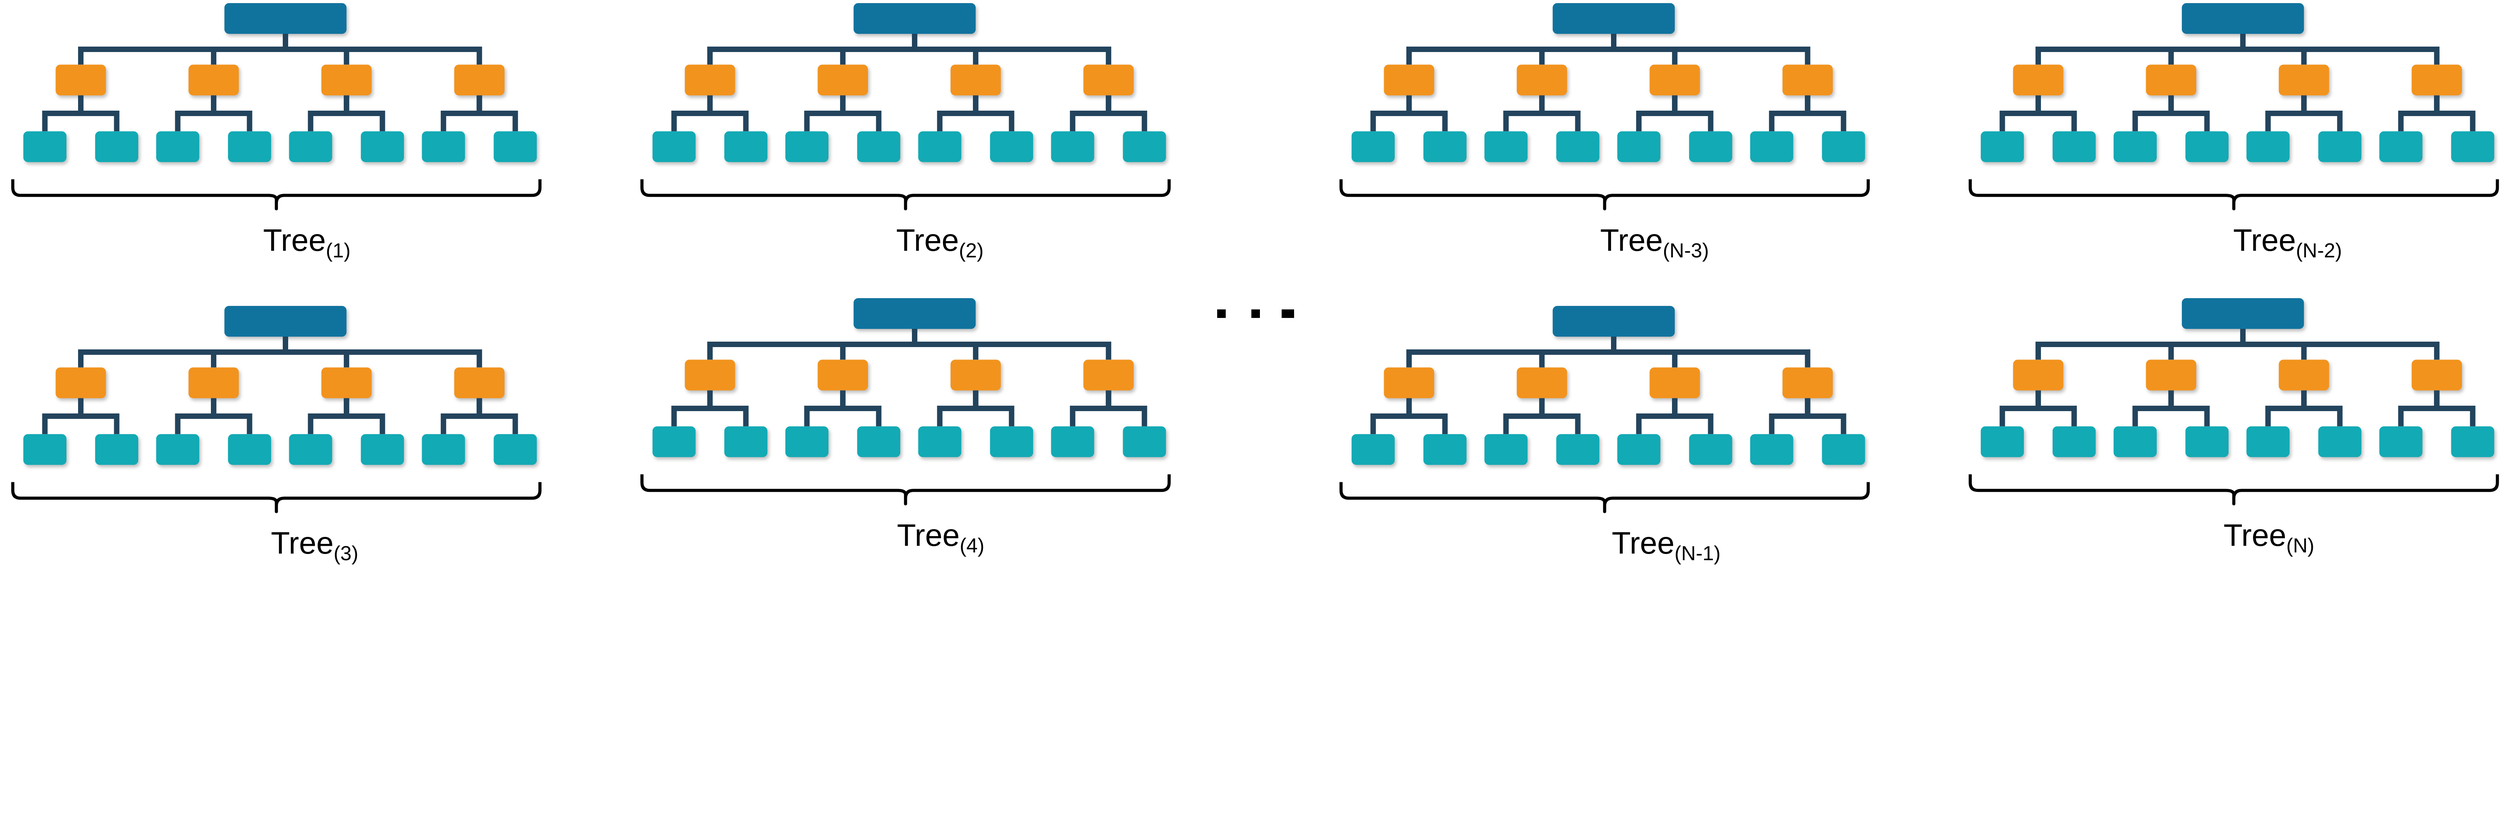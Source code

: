 <mxfile version="21.3.7" type="github">
  <diagram name="Page-1" id="64c3da0e-402f-94eb-ee01-a36477274f13">
    <mxGraphModel dx="4291" dy="2489" grid="1" gridSize="10" guides="1" tooltips="1" connect="1" arrows="1" fold="1" page="1" pageScale="1" pageWidth="1169" pageHeight="826" background="none" math="0" shadow="0">
      <root>
        <mxCell id="0" />
        <mxCell id="1" parent="0" />
        <mxCell id="u5dQJUDq4oG_bzLmvjMr-240" value="" style="group" vertex="1" connectable="0" parent="1">
          <mxGeometry width="735" height="673.96" as="geometry" />
        </mxCell>
        <mxCell id="u5dQJUDq4oG_bzLmvjMr-241" value="" style="group" vertex="1" connectable="0" parent="u5dQJUDq4oG_bzLmvjMr-240">
          <mxGeometry x="16.46" width="678.68" height="350" as="geometry" />
        </mxCell>
        <mxCell id="2" value="" style="whiteSpace=wrap;rounded=1;shadow=1;fillColor=#10739E;strokeColor=none;fontColor=#FFFFFF;fontStyle=1;fontSize=24;strokeWidth=7;" parent="u5dQJUDq4oG_bzLmvjMr-241" vertex="1">
          <mxGeometry x="272.455" width="157.17" height="39.623" as="geometry" />
        </mxCell>
        <mxCell id="4" value="" style="whiteSpace=wrap;rounded=1;fillColor=#F2931E;strokeColor=none;shadow=1;fontColor=#FFFFFF;fontStyle=1;fontSize=14;strokeWidth=7;" parent="u5dQJUDq4oG_bzLmvjMr-241" vertex="1">
          <mxGeometry x="55.191" y="79.245" width="64.717" height="39.623" as="geometry" />
        </mxCell>
        <mxCell id="6" value="" style="whiteSpace=wrap;rounded=1;fillColor=#F2931E;strokeColor=none;shadow=1;fontColor=#FFFFFF;fontStyle=1;fontSize=14;strokeWidth=7;" parent="u5dQJUDq4oG_bzLmvjMr-241" vertex="1">
          <mxGeometry x="226.229" y="79.245" width="64.717" height="39.623" as="geometry" />
        </mxCell>
        <mxCell id="7" value="" style="whiteSpace=wrap;rounded=1;fillColor=#F2931E;strokeColor=none;shadow=1;fontColor=#FFFFFF;fontStyle=1;fontSize=14;strokeWidth=7;" parent="u5dQJUDq4oG_bzLmvjMr-241" vertex="1">
          <mxGeometry x="397.266" y="79.245" width="64.717" height="39.623" as="geometry" />
        </mxCell>
        <mxCell id="8" value="" style="whiteSpace=wrap;rounded=1;fillColor=#F2931E;strokeColor=none;shadow=1;fontColor=#FFFFFF;fontStyle=1;fontSize=14;strokeWidth=7;" parent="u5dQJUDq4oG_bzLmvjMr-241" vertex="1">
          <mxGeometry x="568.304" y="79.245" width="64.717" height="39.623" as="geometry" />
        </mxCell>
        <mxCell id="43" value="" style="whiteSpace=wrap;rounded=1;fillColor=#12AAB5;strokeColor=none;shadow=1;fontColor=#FFFFFF;strokeWidth=7;" parent="u5dQJUDq4oG_bzLmvjMr-241" vertex="1">
          <mxGeometry x="13.587" y="165.094" width="55.472" height="39.623" as="geometry" />
        </mxCell>
        <mxCell id="44" value="" style="whiteSpace=wrap;rounded=1;fillColor=#12AAB5;strokeColor=none;shadow=1;fontColor=#FFFFFF;strokeWidth=7;" parent="u5dQJUDq4oG_bzLmvjMr-241" vertex="1">
          <mxGeometry x="106.04" y="165.094" width="55.472" height="39.623" as="geometry" />
        </mxCell>
        <mxCell id="116" value="" style="edgeStyle=elbowEdgeStyle;elbow=vertical;rounded=0;fontColor=#000000;endArrow=none;endFill=0;strokeWidth=7;strokeColor=#23445D;" parent="u5dQJUDq4oG_bzLmvjMr-241" source="4" target="43" edge="1">
          <mxGeometry width="100" height="100" relative="1" as="geometry">
            <mxPoint x="-78.866" y="125.472" as="sourcePoint" />
            <mxPoint x="-125.092" y="171.698" as="targetPoint" />
          </mxGeometry>
        </mxCell>
        <mxCell id="117" value="" style="edgeStyle=elbowEdgeStyle;elbow=vertical;rounded=0;fontColor=#000000;endArrow=none;endFill=0;strokeWidth=7;strokeColor=#23445D;" parent="u5dQJUDq4oG_bzLmvjMr-241" source="4" target="44" edge="1">
          <mxGeometry width="100" height="100" relative="1" as="geometry">
            <mxPoint x="-78.866" y="125.472" as="sourcePoint" />
            <mxPoint x="-32.639" y="171.698" as="targetPoint" />
          </mxGeometry>
        </mxCell>
        <mxCell id="133" value="" style="whiteSpace=wrap;rounded=1;fillColor=#12AAB5;strokeColor=none;shadow=1;fontColor=#FFFFFF;strokeWidth=7;" parent="u5dQJUDq4oG_bzLmvjMr-241" vertex="1">
          <mxGeometry x="184.625" y="165.094" width="55.472" height="39.623" as="geometry" />
        </mxCell>
        <mxCell id="134" value="" style="whiteSpace=wrap;rounded=1;fillColor=#12AAB5;strokeColor=none;shadow=1;fontColor=#FFFFFF;strokeWidth=7;" parent="u5dQJUDq4oG_bzLmvjMr-241" vertex="1">
          <mxGeometry x="277.078" y="165.094" width="55.472" height="39.623" as="geometry" />
        </mxCell>
        <mxCell id="155" value="" style="whiteSpace=wrap;rounded=1;fillColor=#12AAB5;strokeColor=none;shadow=1;fontColor=#FFFFFF;strokeWidth=7;" parent="u5dQJUDq4oG_bzLmvjMr-241" vertex="1">
          <mxGeometry x="355.663" y="165.094" width="55.472" height="39.623" as="geometry" />
        </mxCell>
        <mxCell id="156" value="" style="whiteSpace=wrap;rounded=1;fillColor=#12AAB5;strokeColor=none;shadow=1;fontColor=#FFFFFF;strokeWidth=7;" parent="u5dQJUDq4oG_bzLmvjMr-241" vertex="1">
          <mxGeometry x="448.115" y="165.094" width="55.472" height="39.623" as="geometry" />
        </mxCell>
        <mxCell id="177" value="" style="whiteSpace=wrap;rounded=1;fillColor=#12AAB5;strokeColor=none;shadow=1;fontColor=#FFFFFF;strokeWidth=7;" parent="u5dQJUDq4oG_bzLmvjMr-241" vertex="1">
          <mxGeometry x="526.7" y="165.094" width="55.472" height="39.623" as="geometry" />
        </mxCell>
        <mxCell id="178" value="" style="whiteSpace=wrap;rounded=1;fillColor=#12AAB5;strokeColor=none;shadow=1;fontColor=#FFFFFF;strokeWidth=7;" parent="u5dQJUDq4oG_bzLmvjMr-241" vertex="1">
          <mxGeometry x="619.153" y="165.094" width="55.472" height="39.623" as="geometry" />
        </mxCell>
        <mxCell id="221" value="" style="edgeStyle=elbowEdgeStyle;elbow=vertical;rounded=0;fontColor=#000000;endArrow=none;endFill=0;strokeWidth=7;strokeColor=#23445D;" parent="u5dQJUDq4oG_bzLmvjMr-241" source="6" target="133" edge="1">
          <mxGeometry width="100" height="100" relative="1" as="geometry">
            <mxPoint x="170.757" y="145.283" as="sourcePoint" />
            <mxPoint x="216.983" y="79.245" as="targetPoint" />
          </mxGeometry>
        </mxCell>
        <mxCell id="222" value="" style="edgeStyle=elbowEdgeStyle;elbow=vertical;rounded=0;fontColor=#000000;endArrow=none;endFill=0;strokeWidth=7;strokeColor=#23445D;" parent="u5dQJUDq4oG_bzLmvjMr-241" source="6" target="134" edge="1">
          <mxGeometry width="100" height="100" relative="1" as="geometry">
            <mxPoint x="286.323" y="151.887" as="sourcePoint" />
            <mxPoint x="332.549" y="85.849" as="targetPoint" />
          </mxGeometry>
        </mxCell>
        <mxCell id="223" value="" style="edgeStyle=elbowEdgeStyle;elbow=vertical;rounded=0;fontColor=#000000;endArrow=none;endFill=0;strokeWidth=7;strokeColor=#23445D;" parent="u5dQJUDq4oG_bzLmvjMr-241" source="7" target="155" edge="1">
          <mxGeometry width="100" height="100" relative="1" as="geometry">
            <mxPoint x="429.625" y="165.094" as="sourcePoint" />
            <mxPoint x="383.398" y="92.453" as="targetPoint" />
          </mxGeometry>
        </mxCell>
        <mxCell id="224" value="" style="edgeStyle=elbowEdgeStyle;elbow=vertical;rounded=0;fontColor=#000000;endArrow=none;endFill=0;strokeWidth=7;strokeColor=#23445D;" parent="u5dQJUDq4oG_bzLmvjMr-241" source="7" target="156" edge="1">
          <mxGeometry width="100" height="100" relative="1" as="geometry">
            <mxPoint x="471.229" y="158.491" as="sourcePoint" />
            <mxPoint x="517.455" y="92.453" as="targetPoint" />
          </mxGeometry>
        </mxCell>
        <mxCell id="225" value="" style="edgeStyle=elbowEdgeStyle;elbow=vertical;rounded=0;fontColor=#000000;endArrow=none;endFill=0;strokeWidth=7;strokeColor=#23445D;" parent="u5dQJUDq4oG_bzLmvjMr-241" source="8" target="177" edge="1">
          <mxGeometry width="100" height="100" relative="1" as="geometry">
            <mxPoint x="526.7" y="158.491" as="sourcePoint" />
            <mxPoint x="572.927" y="92.453" as="targetPoint" />
          </mxGeometry>
        </mxCell>
        <mxCell id="226" value="" style="edgeStyle=elbowEdgeStyle;elbow=vertical;rounded=0;fontColor=#000000;endArrow=none;endFill=0;strokeWidth=7;strokeColor=#23445D;" parent="u5dQJUDq4oG_bzLmvjMr-241" source="8" target="178" edge="1">
          <mxGeometry width="100" height="100" relative="1" as="geometry">
            <mxPoint x="633.021" y="158.491" as="sourcePoint" />
            <mxPoint x="679.248" y="92.453" as="targetPoint" />
          </mxGeometry>
        </mxCell>
        <mxCell id="230" value="" style="edgeStyle=elbowEdgeStyle;elbow=vertical;rounded=0;fontColor=#000000;endArrow=none;endFill=0;strokeWidth=7;strokeColor=#23445D;" parent="u5dQJUDq4oG_bzLmvjMr-241" source="2" target="4" edge="1">
          <mxGeometry width="100" height="100" relative="1" as="geometry">
            <mxPoint x="64.436" y="66.038" as="sourcePoint" />
            <mxPoint x="110.663" as="targetPoint" />
          </mxGeometry>
        </mxCell>
        <mxCell id="231" value="" style="edgeStyle=elbowEdgeStyle;elbow=vertical;rounded=0;fontColor=#000000;endArrow=none;endFill=0;strokeWidth=7;strokeColor=#23445D;" parent="u5dQJUDq4oG_bzLmvjMr-241" source="2" target="6" edge="1">
          <mxGeometry width="100" height="100" relative="1" as="geometry">
            <mxPoint x="69.059" y="72.642" as="sourcePoint" />
            <mxPoint x="115.285" y="6.604" as="targetPoint" />
          </mxGeometry>
        </mxCell>
        <mxCell id="232" value="" style="edgeStyle=elbowEdgeStyle;elbow=vertical;rounded=0;fontColor=#000000;endArrow=none;endFill=0;strokeWidth=7;strokeColor=#23445D;" parent="u5dQJUDq4oG_bzLmvjMr-241" source="2" target="7" edge="1">
          <mxGeometry width="100" height="100" relative="1" as="geometry">
            <mxPoint x="73.682" y="79.245" as="sourcePoint" />
            <mxPoint x="119.908" y="13.208" as="targetPoint" />
          </mxGeometry>
        </mxCell>
        <mxCell id="233" value="" style="edgeStyle=elbowEdgeStyle;elbow=vertical;rounded=0;fontColor=#000000;endArrow=none;endFill=0;strokeWidth=7;strokeColor=#23445D;" parent="u5dQJUDq4oG_bzLmvjMr-241" source="2" target="8" edge="1">
          <mxGeometry width="100" height="100" relative="1" as="geometry">
            <mxPoint x="78.304" y="85.849" as="sourcePoint" />
            <mxPoint x="124.531" y="19.811" as="targetPoint" />
          </mxGeometry>
        </mxCell>
        <mxCell id="u5dQJUDq4oG_bzLmvjMr-237" value="" style="shape=curlyBracket;whiteSpace=wrap;html=1;rounded=1;flipH=1;labelPosition=right;verticalLabelPosition=middle;align=left;verticalAlign=middle;rotation=90;strokeWidth=4;" vertex="1" parent="u5dQJUDq4oG_bzLmvjMr-241">
          <mxGeometry x="318.54" y="-91.7" width="41.6" height="678.68" as="geometry" />
        </mxCell>
        <mxCell id="u5dQJUDq4oG_bzLmvjMr-238" value="&lt;sup&gt;&lt;font style=&quot;font-size: 40px;&quot;&gt;Tree&lt;/font&gt;&lt;/sup&gt;&lt;sub style=&quot;font-size: 26px;&quot;&gt;&lt;font style=&quot;font-size: 26px;&quot;&gt;&lt;font style=&quot;font-size: 26px;&quot;&gt;(1)&lt;/font&gt;&lt;/font&gt;&lt;/sub&gt;&lt;font style=&quot;font-size: 40px;&quot;&gt; &lt;/font&gt;" style="text;html=1;strokeColor=none;fillColor=none;align=center;verticalAlign=middle;whiteSpace=wrap;rounded=0;" vertex="1" parent="u5dQJUDq4oG_bzLmvjMr-241">
          <mxGeometry x="297.88" y="264.15" width="162.12" height="85.85" as="geometry" />
        </mxCell>
        <mxCell id="u5dQJUDq4oG_bzLmvjMr-271" value="" style="group" vertex="1" connectable="0" parent="1">
          <mxGeometry x="1260" width="861" height="1063.96" as="geometry" />
        </mxCell>
        <mxCell id="u5dQJUDq4oG_bzLmvjMr-272" value="" style="group" vertex="1" connectable="0" parent="u5dQJUDq4oG_bzLmvjMr-271">
          <mxGeometry x="-433.54" width="678.68" height="350" as="geometry" />
        </mxCell>
        <mxCell id="u5dQJUDq4oG_bzLmvjMr-273" value="" style="whiteSpace=wrap;rounded=1;shadow=1;fillColor=#10739E;strokeColor=none;fontColor=#FFFFFF;fontStyle=1;fontSize=24;strokeWidth=7;" vertex="1" parent="u5dQJUDq4oG_bzLmvjMr-272">
          <mxGeometry x="272.455" width="157.17" height="39.623" as="geometry" />
        </mxCell>
        <mxCell id="u5dQJUDq4oG_bzLmvjMr-274" value="" style="whiteSpace=wrap;rounded=1;fillColor=#F2931E;strokeColor=none;shadow=1;fontColor=#FFFFFF;fontStyle=1;fontSize=14;strokeWidth=7;" vertex="1" parent="u5dQJUDq4oG_bzLmvjMr-272">
          <mxGeometry x="55.191" y="79.245" width="64.717" height="39.623" as="geometry" />
        </mxCell>
        <mxCell id="u5dQJUDq4oG_bzLmvjMr-275" value="" style="whiteSpace=wrap;rounded=1;fillColor=#F2931E;strokeColor=none;shadow=1;fontColor=#FFFFFF;fontStyle=1;fontSize=14;strokeWidth=7;" vertex="1" parent="u5dQJUDq4oG_bzLmvjMr-272">
          <mxGeometry x="226.229" y="79.245" width="64.717" height="39.623" as="geometry" />
        </mxCell>
        <mxCell id="u5dQJUDq4oG_bzLmvjMr-276" value="" style="whiteSpace=wrap;rounded=1;fillColor=#F2931E;strokeColor=none;shadow=1;fontColor=#FFFFFF;fontStyle=1;fontSize=14;strokeWidth=7;" vertex="1" parent="u5dQJUDq4oG_bzLmvjMr-272">
          <mxGeometry x="397.266" y="79.245" width="64.717" height="39.623" as="geometry" />
        </mxCell>
        <mxCell id="u5dQJUDq4oG_bzLmvjMr-277" value="" style="whiteSpace=wrap;rounded=1;fillColor=#F2931E;strokeColor=none;shadow=1;fontColor=#FFFFFF;fontStyle=1;fontSize=14;strokeWidth=7;" vertex="1" parent="u5dQJUDq4oG_bzLmvjMr-272">
          <mxGeometry x="568.304" y="79.245" width="64.717" height="39.623" as="geometry" />
        </mxCell>
        <mxCell id="u5dQJUDq4oG_bzLmvjMr-278" value="" style="whiteSpace=wrap;rounded=1;fillColor=#12AAB5;strokeColor=none;shadow=1;fontColor=#FFFFFF;strokeWidth=7;" vertex="1" parent="u5dQJUDq4oG_bzLmvjMr-272">
          <mxGeometry x="13.587" y="165.094" width="55.472" height="39.623" as="geometry" />
        </mxCell>
        <mxCell id="u5dQJUDq4oG_bzLmvjMr-279" value="" style="whiteSpace=wrap;rounded=1;fillColor=#12AAB5;strokeColor=none;shadow=1;fontColor=#FFFFFF;strokeWidth=7;" vertex="1" parent="u5dQJUDq4oG_bzLmvjMr-272">
          <mxGeometry x="106.04" y="165.094" width="55.472" height="39.623" as="geometry" />
        </mxCell>
        <mxCell id="u5dQJUDq4oG_bzLmvjMr-280" value="" style="edgeStyle=elbowEdgeStyle;elbow=vertical;rounded=0;fontColor=#000000;endArrow=none;endFill=0;strokeWidth=7;strokeColor=#23445D;" edge="1" parent="u5dQJUDq4oG_bzLmvjMr-272" source="u5dQJUDq4oG_bzLmvjMr-274" target="u5dQJUDq4oG_bzLmvjMr-278">
          <mxGeometry width="100" height="100" relative="1" as="geometry">
            <mxPoint x="-78.866" y="125.472" as="sourcePoint" />
            <mxPoint x="-125.092" y="171.698" as="targetPoint" />
          </mxGeometry>
        </mxCell>
        <mxCell id="u5dQJUDq4oG_bzLmvjMr-281" value="" style="edgeStyle=elbowEdgeStyle;elbow=vertical;rounded=0;fontColor=#000000;endArrow=none;endFill=0;strokeWidth=7;strokeColor=#23445D;" edge="1" parent="u5dQJUDq4oG_bzLmvjMr-272" source="u5dQJUDq4oG_bzLmvjMr-274" target="u5dQJUDq4oG_bzLmvjMr-279">
          <mxGeometry width="100" height="100" relative="1" as="geometry">
            <mxPoint x="-78.866" y="125.472" as="sourcePoint" />
            <mxPoint x="-32.639" y="171.698" as="targetPoint" />
          </mxGeometry>
        </mxCell>
        <mxCell id="u5dQJUDq4oG_bzLmvjMr-282" value="" style="whiteSpace=wrap;rounded=1;fillColor=#12AAB5;strokeColor=none;shadow=1;fontColor=#FFFFFF;strokeWidth=7;" vertex="1" parent="u5dQJUDq4oG_bzLmvjMr-272">
          <mxGeometry x="184.625" y="165.094" width="55.472" height="39.623" as="geometry" />
        </mxCell>
        <mxCell id="u5dQJUDq4oG_bzLmvjMr-283" value="" style="whiteSpace=wrap;rounded=1;fillColor=#12AAB5;strokeColor=none;shadow=1;fontColor=#FFFFFF;strokeWidth=7;" vertex="1" parent="u5dQJUDq4oG_bzLmvjMr-272">
          <mxGeometry x="277.078" y="165.094" width="55.472" height="39.623" as="geometry" />
        </mxCell>
        <mxCell id="u5dQJUDq4oG_bzLmvjMr-284" value="" style="whiteSpace=wrap;rounded=1;fillColor=#12AAB5;strokeColor=none;shadow=1;fontColor=#FFFFFF;strokeWidth=7;" vertex="1" parent="u5dQJUDq4oG_bzLmvjMr-272">
          <mxGeometry x="355.663" y="165.094" width="55.472" height="39.623" as="geometry" />
        </mxCell>
        <mxCell id="u5dQJUDq4oG_bzLmvjMr-285" value="" style="whiteSpace=wrap;rounded=1;fillColor=#12AAB5;strokeColor=none;shadow=1;fontColor=#FFFFFF;strokeWidth=7;" vertex="1" parent="u5dQJUDq4oG_bzLmvjMr-272">
          <mxGeometry x="448.115" y="165.094" width="55.472" height="39.623" as="geometry" />
        </mxCell>
        <mxCell id="u5dQJUDq4oG_bzLmvjMr-286" value="" style="whiteSpace=wrap;rounded=1;fillColor=#12AAB5;strokeColor=none;shadow=1;fontColor=#FFFFFF;strokeWidth=7;" vertex="1" parent="u5dQJUDq4oG_bzLmvjMr-272">
          <mxGeometry x="526.7" y="165.094" width="55.472" height="39.623" as="geometry" />
        </mxCell>
        <mxCell id="u5dQJUDq4oG_bzLmvjMr-287" value="" style="whiteSpace=wrap;rounded=1;fillColor=#12AAB5;strokeColor=none;shadow=1;fontColor=#FFFFFF;strokeWidth=7;" vertex="1" parent="u5dQJUDq4oG_bzLmvjMr-272">
          <mxGeometry x="619.153" y="165.094" width="55.472" height="39.623" as="geometry" />
        </mxCell>
        <mxCell id="u5dQJUDq4oG_bzLmvjMr-288" value="" style="edgeStyle=elbowEdgeStyle;elbow=vertical;rounded=0;fontColor=#000000;endArrow=none;endFill=0;strokeWidth=7;strokeColor=#23445D;" edge="1" parent="u5dQJUDq4oG_bzLmvjMr-272" source="u5dQJUDq4oG_bzLmvjMr-275" target="u5dQJUDq4oG_bzLmvjMr-282">
          <mxGeometry width="100" height="100" relative="1" as="geometry">
            <mxPoint x="170.757" y="145.283" as="sourcePoint" />
            <mxPoint x="216.983" y="79.245" as="targetPoint" />
          </mxGeometry>
        </mxCell>
        <mxCell id="u5dQJUDq4oG_bzLmvjMr-289" value="" style="edgeStyle=elbowEdgeStyle;elbow=vertical;rounded=0;fontColor=#000000;endArrow=none;endFill=0;strokeWidth=7;strokeColor=#23445D;" edge="1" parent="u5dQJUDq4oG_bzLmvjMr-272" source="u5dQJUDq4oG_bzLmvjMr-275" target="u5dQJUDq4oG_bzLmvjMr-283">
          <mxGeometry width="100" height="100" relative="1" as="geometry">
            <mxPoint x="286.323" y="151.887" as="sourcePoint" />
            <mxPoint x="332.549" y="85.849" as="targetPoint" />
          </mxGeometry>
        </mxCell>
        <mxCell id="u5dQJUDq4oG_bzLmvjMr-290" value="" style="edgeStyle=elbowEdgeStyle;elbow=vertical;rounded=0;fontColor=#000000;endArrow=none;endFill=0;strokeWidth=7;strokeColor=#23445D;" edge="1" parent="u5dQJUDq4oG_bzLmvjMr-272" source="u5dQJUDq4oG_bzLmvjMr-276" target="u5dQJUDq4oG_bzLmvjMr-284">
          <mxGeometry width="100" height="100" relative="1" as="geometry">
            <mxPoint x="429.625" y="165.094" as="sourcePoint" />
            <mxPoint x="383.398" y="92.453" as="targetPoint" />
          </mxGeometry>
        </mxCell>
        <mxCell id="u5dQJUDq4oG_bzLmvjMr-291" value="" style="edgeStyle=elbowEdgeStyle;elbow=vertical;rounded=0;fontColor=#000000;endArrow=none;endFill=0;strokeWidth=7;strokeColor=#23445D;" edge="1" parent="u5dQJUDq4oG_bzLmvjMr-272" source="u5dQJUDq4oG_bzLmvjMr-276" target="u5dQJUDq4oG_bzLmvjMr-285">
          <mxGeometry width="100" height="100" relative="1" as="geometry">
            <mxPoint x="471.229" y="158.491" as="sourcePoint" />
            <mxPoint x="517.455" y="92.453" as="targetPoint" />
          </mxGeometry>
        </mxCell>
        <mxCell id="u5dQJUDq4oG_bzLmvjMr-292" value="" style="edgeStyle=elbowEdgeStyle;elbow=vertical;rounded=0;fontColor=#000000;endArrow=none;endFill=0;strokeWidth=7;strokeColor=#23445D;" edge="1" parent="u5dQJUDq4oG_bzLmvjMr-272" source="u5dQJUDq4oG_bzLmvjMr-277" target="u5dQJUDq4oG_bzLmvjMr-286">
          <mxGeometry width="100" height="100" relative="1" as="geometry">
            <mxPoint x="526.7" y="158.491" as="sourcePoint" />
            <mxPoint x="572.927" y="92.453" as="targetPoint" />
          </mxGeometry>
        </mxCell>
        <mxCell id="u5dQJUDq4oG_bzLmvjMr-293" value="" style="edgeStyle=elbowEdgeStyle;elbow=vertical;rounded=0;fontColor=#000000;endArrow=none;endFill=0;strokeWidth=7;strokeColor=#23445D;" edge="1" parent="u5dQJUDq4oG_bzLmvjMr-272" source="u5dQJUDq4oG_bzLmvjMr-277" target="u5dQJUDq4oG_bzLmvjMr-287">
          <mxGeometry width="100" height="100" relative="1" as="geometry">
            <mxPoint x="633.021" y="158.491" as="sourcePoint" />
            <mxPoint x="679.248" y="92.453" as="targetPoint" />
          </mxGeometry>
        </mxCell>
        <mxCell id="u5dQJUDq4oG_bzLmvjMr-294" value="" style="edgeStyle=elbowEdgeStyle;elbow=vertical;rounded=0;fontColor=#000000;endArrow=none;endFill=0;strokeWidth=7;strokeColor=#23445D;" edge="1" parent="u5dQJUDq4oG_bzLmvjMr-272" source="u5dQJUDq4oG_bzLmvjMr-273" target="u5dQJUDq4oG_bzLmvjMr-274">
          <mxGeometry width="100" height="100" relative="1" as="geometry">
            <mxPoint x="64.436" y="66.038" as="sourcePoint" />
            <mxPoint x="110.663" as="targetPoint" />
          </mxGeometry>
        </mxCell>
        <mxCell id="u5dQJUDq4oG_bzLmvjMr-295" value="" style="edgeStyle=elbowEdgeStyle;elbow=vertical;rounded=0;fontColor=#000000;endArrow=none;endFill=0;strokeWidth=7;strokeColor=#23445D;" edge="1" parent="u5dQJUDq4oG_bzLmvjMr-272" source="u5dQJUDq4oG_bzLmvjMr-273" target="u5dQJUDq4oG_bzLmvjMr-275">
          <mxGeometry width="100" height="100" relative="1" as="geometry">
            <mxPoint x="69.059" y="72.642" as="sourcePoint" />
            <mxPoint x="115.285" y="6.604" as="targetPoint" />
          </mxGeometry>
        </mxCell>
        <mxCell id="u5dQJUDq4oG_bzLmvjMr-296" value="" style="edgeStyle=elbowEdgeStyle;elbow=vertical;rounded=0;fontColor=#000000;endArrow=none;endFill=0;strokeWidth=7;strokeColor=#23445D;" edge="1" parent="u5dQJUDq4oG_bzLmvjMr-272" source="u5dQJUDq4oG_bzLmvjMr-273" target="u5dQJUDq4oG_bzLmvjMr-276">
          <mxGeometry width="100" height="100" relative="1" as="geometry">
            <mxPoint x="73.682" y="79.245" as="sourcePoint" />
            <mxPoint x="119.908" y="13.208" as="targetPoint" />
          </mxGeometry>
        </mxCell>
        <mxCell id="u5dQJUDq4oG_bzLmvjMr-297" value="" style="edgeStyle=elbowEdgeStyle;elbow=vertical;rounded=0;fontColor=#000000;endArrow=none;endFill=0;strokeWidth=7;strokeColor=#23445D;" edge="1" parent="u5dQJUDq4oG_bzLmvjMr-272" source="u5dQJUDq4oG_bzLmvjMr-273" target="u5dQJUDq4oG_bzLmvjMr-277">
          <mxGeometry width="100" height="100" relative="1" as="geometry">
            <mxPoint x="78.304" y="85.849" as="sourcePoint" />
            <mxPoint x="124.531" y="19.811" as="targetPoint" />
          </mxGeometry>
        </mxCell>
        <mxCell id="u5dQJUDq4oG_bzLmvjMr-298" value="" style="shape=curlyBracket;whiteSpace=wrap;html=1;rounded=1;flipH=1;labelPosition=right;verticalLabelPosition=middle;align=left;verticalAlign=middle;rotation=90;strokeWidth=4;" vertex="1" parent="u5dQJUDq4oG_bzLmvjMr-272">
          <mxGeometry x="318.54" y="-91.7" width="41.6" height="678.68" as="geometry" />
        </mxCell>
        <mxCell id="u5dQJUDq4oG_bzLmvjMr-299" value="&lt;sup&gt;&lt;font style=&quot;font-size: 40px;&quot;&gt;Tree&lt;/font&gt;&lt;/sup&gt;&lt;sub style=&quot;font-size: 26px;&quot;&gt;&lt;font style=&quot;font-size: 26px;&quot;&gt;&lt;font style=&quot;font-size: 26px;&quot;&gt;(2)&lt;/font&gt;&lt;/font&gt;&lt;/sub&gt;&lt;font style=&quot;font-size: 40px;&quot;&gt; &lt;/font&gt;" style="text;html=1;strokeColor=none;fillColor=none;align=center;verticalAlign=middle;whiteSpace=wrap;rounded=0;" vertex="1" parent="u5dQJUDq4oG_bzLmvjMr-272">
          <mxGeometry x="297.88" y="264.15" width="172.12" height="85.85" as="geometry" />
        </mxCell>
        <mxCell id="u5dQJUDq4oG_bzLmvjMr-329" value="" style="group" vertex="1" connectable="0" parent="u5dQJUDq4oG_bzLmvjMr-271">
          <mxGeometry x="1.066e-14" y="380" width="735" height="673.96" as="geometry" />
        </mxCell>
        <mxCell id="u5dQJUDq4oG_bzLmvjMr-330" value="" style="group" vertex="1" connectable="0" parent="u5dQJUDq4oG_bzLmvjMr-329">
          <mxGeometry x="-433.54" width="678.68" height="350" as="geometry" />
        </mxCell>
        <mxCell id="u5dQJUDq4oG_bzLmvjMr-331" value="" style="whiteSpace=wrap;rounded=1;shadow=1;fillColor=#10739E;strokeColor=none;fontColor=#FFFFFF;fontStyle=1;fontSize=24;strokeWidth=7;" vertex="1" parent="u5dQJUDq4oG_bzLmvjMr-330">
          <mxGeometry x="272.455" width="157.17" height="39.623" as="geometry" />
        </mxCell>
        <mxCell id="u5dQJUDq4oG_bzLmvjMr-332" value="" style="whiteSpace=wrap;rounded=1;fillColor=#F2931E;strokeColor=none;shadow=1;fontColor=#FFFFFF;fontStyle=1;fontSize=14;strokeWidth=7;" vertex="1" parent="u5dQJUDq4oG_bzLmvjMr-330">
          <mxGeometry x="55.191" y="79.245" width="64.717" height="39.623" as="geometry" />
        </mxCell>
        <mxCell id="u5dQJUDq4oG_bzLmvjMr-333" value="" style="whiteSpace=wrap;rounded=1;fillColor=#F2931E;strokeColor=none;shadow=1;fontColor=#FFFFFF;fontStyle=1;fontSize=14;strokeWidth=7;" vertex="1" parent="u5dQJUDq4oG_bzLmvjMr-330">
          <mxGeometry x="226.229" y="79.245" width="64.717" height="39.623" as="geometry" />
        </mxCell>
        <mxCell id="u5dQJUDq4oG_bzLmvjMr-334" value="" style="whiteSpace=wrap;rounded=1;fillColor=#F2931E;strokeColor=none;shadow=1;fontColor=#FFFFFF;fontStyle=1;fontSize=14;strokeWidth=7;" vertex="1" parent="u5dQJUDq4oG_bzLmvjMr-330">
          <mxGeometry x="397.266" y="79.245" width="64.717" height="39.623" as="geometry" />
        </mxCell>
        <mxCell id="u5dQJUDq4oG_bzLmvjMr-335" value="" style="whiteSpace=wrap;rounded=1;fillColor=#F2931E;strokeColor=none;shadow=1;fontColor=#FFFFFF;fontStyle=1;fontSize=14;strokeWidth=7;" vertex="1" parent="u5dQJUDq4oG_bzLmvjMr-330">
          <mxGeometry x="568.304" y="79.245" width="64.717" height="39.623" as="geometry" />
        </mxCell>
        <mxCell id="u5dQJUDq4oG_bzLmvjMr-336" value="" style="whiteSpace=wrap;rounded=1;fillColor=#12AAB5;strokeColor=none;shadow=1;fontColor=#FFFFFF;strokeWidth=7;" vertex="1" parent="u5dQJUDq4oG_bzLmvjMr-330">
          <mxGeometry x="13.587" y="165.094" width="55.472" height="39.623" as="geometry" />
        </mxCell>
        <mxCell id="u5dQJUDq4oG_bzLmvjMr-337" value="" style="whiteSpace=wrap;rounded=1;fillColor=#12AAB5;strokeColor=none;shadow=1;fontColor=#FFFFFF;strokeWidth=7;" vertex="1" parent="u5dQJUDq4oG_bzLmvjMr-330">
          <mxGeometry x="106.04" y="165.094" width="55.472" height="39.623" as="geometry" />
        </mxCell>
        <mxCell id="u5dQJUDq4oG_bzLmvjMr-338" value="" style="edgeStyle=elbowEdgeStyle;elbow=vertical;rounded=0;fontColor=#000000;endArrow=none;endFill=0;strokeWidth=7;strokeColor=#23445D;" edge="1" parent="u5dQJUDq4oG_bzLmvjMr-330" source="u5dQJUDq4oG_bzLmvjMr-332" target="u5dQJUDq4oG_bzLmvjMr-336">
          <mxGeometry width="100" height="100" relative="1" as="geometry">
            <mxPoint x="-78.866" y="125.472" as="sourcePoint" />
            <mxPoint x="-125.092" y="171.698" as="targetPoint" />
          </mxGeometry>
        </mxCell>
        <mxCell id="u5dQJUDq4oG_bzLmvjMr-339" value="" style="edgeStyle=elbowEdgeStyle;elbow=vertical;rounded=0;fontColor=#000000;endArrow=none;endFill=0;strokeWidth=7;strokeColor=#23445D;" edge="1" parent="u5dQJUDq4oG_bzLmvjMr-330" source="u5dQJUDq4oG_bzLmvjMr-332" target="u5dQJUDq4oG_bzLmvjMr-337">
          <mxGeometry width="100" height="100" relative="1" as="geometry">
            <mxPoint x="-78.866" y="125.472" as="sourcePoint" />
            <mxPoint x="-32.639" y="171.698" as="targetPoint" />
          </mxGeometry>
        </mxCell>
        <mxCell id="u5dQJUDq4oG_bzLmvjMr-340" value="" style="whiteSpace=wrap;rounded=1;fillColor=#12AAB5;strokeColor=none;shadow=1;fontColor=#FFFFFF;strokeWidth=7;" vertex="1" parent="u5dQJUDq4oG_bzLmvjMr-330">
          <mxGeometry x="184.625" y="165.094" width="55.472" height="39.623" as="geometry" />
        </mxCell>
        <mxCell id="u5dQJUDq4oG_bzLmvjMr-341" value="" style="whiteSpace=wrap;rounded=1;fillColor=#12AAB5;strokeColor=none;shadow=1;fontColor=#FFFFFF;strokeWidth=7;" vertex="1" parent="u5dQJUDq4oG_bzLmvjMr-330">
          <mxGeometry x="277.078" y="165.094" width="55.472" height="39.623" as="geometry" />
        </mxCell>
        <mxCell id="u5dQJUDq4oG_bzLmvjMr-342" value="" style="whiteSpace=wrap;rounded=1;fillColor=#12AAB5;strokeColor=none;shadow=1;fontColor=#FFFFFF;strokeWidth=7;" vertex="1" parent="u5dQJUDq4oG_bzLmvjMr-330">
          <mxGeometry x="355.663" y="165.094" width="55.472" height="39.623" as="geometry" />
        </mxCell>
        <mxCell id="u5dQJUDq4oG_bzLmvjMr-343" value="" style="whiteSpace=wrap;rounded=1;fillColor=#12AAB5;strokeColor=none;shadow=1;fontColor=#FFFFFF;strokeWidth=7;" vertex="1" parent="u5dQJUDq4oG_bzLmvjMr-330">
          <mxGeometry x="448.115" y="165.094" width="55.472" height="39.623" as="geometry" />
        </mxCell>
        <mxCell id="u5dQJUDq4oG_bzLmvjMr-344" value="" style="whiteSpace=wrap;rounded=1;fillColor=#12AAB5;strokeColor=none;shadow=1;fontColor=#FFFFFF;strokeWidth=7;" vertex="1" parent="u5dQJUDq4oG_bzLmvjMr-330">
          <mxGeometry x="526.7" y="165.094" width="55.472" height="39.623" as="geometry" />
        </mxCell>
        <mxCell id="u5dQJUDq4oG_bzLmvjMr-345" value="" style="whiteSpace=wrap;rounded=1;fillColor=#12AAB5;strokeColor=none;shadow=1;fontColor=#FFFFFF;strokeWidth=7;" vertex="1" parent="u5dQJUDq4oG_bzLmvjMr-330">
          <mxGeometry x="619.153" y="165.094" width="55.472" height="39.623" as="geometry" />
        </mxCell>
        <mxCell id="u5dQJUDq4oG_bzLmvjMr-346" value="" style="edgeStyle=elbowEdgeStyle;elbow=vertical;rounded=0;fontColor=#000000;endArrow=none;endFill=0;strokeWidth=7;strokeColor=#23445D;" edge="1" parent="u5dQJUDq4oG_bzLmvjMr-330" source="u5dQJUDq4oG_bzLmvjMr-333" target="u5dQJUDq4oG_bzLmvjMr-340">
          <mxGeometry width="100" height="100" relative="1" as="geometry">
            <mxPoint x="170.757" y="145.283" as="sourcePoint" />
            <mxPoint x="216.983" y="79.245" as="targetPoint" />
          </mxGeometry>
        </mxCell>
        <mxCell id="u5dQJUDq4oG_bzLmvjMr-347" value="" style="edgeStyle=elbowEdgeStyle;elbow=vertical;rounded=0;fontColor=#000000;endArrow=none;endFill=0;strokeWidth=7;strokeColor=#23445D;" edge="1" parent="u5dQJUDq4oG_bzLmvjMr-330" source="u5dQJUDq4oG_bzLmvjMr-333" target="u5dQJUDq4oG_bzLmvjMr-341">
          <mxGeometry width="100" height="100" relative="1" as="geometry">
            <mxPoint x="286.323" y="151.887" as="sourcePoint" />
            <mxPoint x="332.549" y="85.849" as="targetPoint" />
          </mxGeometry>
        </mxCell>
        <mxCell id="u5dQJUDq4oG_bzLmvjMr-348" value="" style="edgeStyle=elbowEdgeStyle;elbow=vertical;rounded=0;fontColor=#000000;endArrow=none;endFill=0;strokeWidth=7;strokeColor=#23445D;" edge="1" parent="u5dQJUDq4oG_bzLmvjMr-330" source="u5dQJUDq4oG_bzLmvjMr-334" target="u5dQJUDq4oG_bzLmvjMr-342">
          <mxGeometry width="100" height="100" relative="1" as="geometry">
            <mxPoint x="429.625" y="165.094" as="sourcePoint" />
            <mxPoint x="383.398" y="92.453" as="targetPoint" />
          </mxGeometry>
        </mxCell>
        <mxCell id="u5dQJUDq4oG_bzLmvjMr-349" value="" style="edgeStyle=elbowEdgeStyle;elbow=vertical;rounded=0;fontColor=#000000;endArrow=none;endFill=0;strokeWidth=7;strokeColor=#23445D;" edge="1" parent="u5dQJUDq4oG_bzLmvjMr-330" source="u5dQJUDq4oG_bzLmvjMr-334" target="u5dQJUDq4oG_bzLmvjMr-343">
          <mxGeometry width="100" height="100" relative="1" as="geometry">
            <mxPoint x="471.229" y="158.491" as="sourcePoint" />
            <mxPoint x="517.455" y="92.453" as="targetPoint" />
          </mxGeometry>
        </mxCell>
        <mxCell id="u5dQJUDq4oG_bzLmvjMr-350" value="" style="edgeStyle=elbowEdgeStyle;elbow=vertical;rounded=0;fontColor=#000000;endArrow=none;endFill=0;strokeWidth=7;strokeColor=#23445D;" edge="1" parent="u5dQJUDq4oG_bzLmvjMr-330" source="u5dQJUDq4oG_bzLmvjMr-335" target="u5dQJUDq4oG_bzLmvjMr-344">
          <mxGeometry width="100" height="100" relative="1" as="geometry">
            <mxPoint x="526.7" y="158.491" as="sourcePoint" />
            <mxPoint x="572.927" y="92.453" as="targetPoint" />
          </mxGeometry>
        </mxCell>
        <mxCell id="u5dQJUDq4oG_bzLmvjMr-351" value="" style="edgeStyle=elbowEdgeStyle;elbow=vertical;rounded=0;fontColor=#000000;endArrow=none;endFill=0;strokeWidth=7;strokeColor=#23445D;" edge="1" parent="u5dQJUDq4oG_bzLmvjMr-330" source="u5dQJUDq4oG_bzLmvjMr-335" target="u5dQJUDq4oG_bzLmvjMr-345">
          <mxGeometry width="100" height="100" relative="1" as="geometry">
            <mxPoint x="633.021" y="158.491" as="sourcePoint" />
            <mxPoint x="679.248" y="92.453" as="targetPoint" />
          </mxGeometry>
        </mxCell>
        <mxCell id="u5dQJUDq4oG_bzLmvjMr-352" value="" style="edgeStyle=elbowEdgeStyle;elbow=vertical;rounded=0;fontColor=#000000;endArrow=none;endFill=0;strokeWidth=7;strokeColor=#23445D;" edge="1" parent="u5dQJUDq4oG_bzLmvjMr-330" source="u5dQJUDq4oG_bzLmvjMr-331" target="u5dQJUDq4oG_bzLmvjMr-332">
          <mxGeometry width="100" height="100" relative="1" as="geometry">
            <mxPoint x="64.436" y="66.038" as="sourcePoint" />
            <mxPoint x="110.663" as="targetPoint" />
          </mxGeometry>
        </mxCell>
        <mxCell id="u5dQJUDq4oG_bzLmvjMr-353" value="" style="edgeStyle=elbowEdgeStyle;elbow=vertical;rounded=0;fontColor=#000000;endArrow=none;endFill=0;strokeWidth=7;strokeColor=#23445D;" edge="1" parent="u5dQJUDq4oG_bzLmvjMr-330" source="u5dQJUDq4oG_bzLmvjMr-331" target="u5dQJUDq4oG_bzLmvjMr-333">
          <mxGeometry width="100" height="100" relative="1" as="geometry">
            <mxPoint x="69.059" y="72.642" as="sourcePoint" />
            <mxPoint x="115.285" y="6.604" as="targetPoint" />
          </mxGeometry>
        </mxCell>
        <mxCell id="u5dQJUDq4oG_bzLmvjMr-354" value="" style="edgeStyle=elbowEdgeStyle;elbow=vertical;rounded=0;fontColor=#000000;endArrow=none;endFill=0;strokeWidth=7;strokeColor=#23445D;" edge="1" parent="u5dQJUDq4oG_bzLmvjMr-330" source="u5dQJUDq4oG_bzLmvjMr-331" target="u5dQJUDq4oG_bzLmvjMr-334">
          <mxGeometry width="100" height="100" relative="1" as="geometry">
            <mxPoint x="73.682" y="79.245" as="sourcePoint" />
            <mxPoint x="119.908" y="13.208" as="targetPoint" />
          </mxGeometry>
        </mxCell>
        <mxCell id="u5dQJUDq4oG_bzLmvjMr-355" value="" style="edgeStyle=elbowEdgeStyle;elbow=vertical;rounded=0;fontColor=#000000;endArrow=none;endFill=0;strokeWidth=7;strokeColor=#23445D;" edge="1" parent="u5dQJUDq4oG_bzLmvjMr-330" source="u5dQJUDq4oG_bzLmvjMr-331" target="u5dQJUDq4oG_bzLmvjMr-335">
          <mxGeometry width="100" height="100" relative="1" as="geometry">
            <mxPoint x="78.304" y="85.849" as="sourcePoint" />
            <mxPoint x="124.531" y="19.811" as="targetPoint" />
          </mxGeometry>
        </mxCell>
        <mxCell id="u5dQJUDq4oG_bzLmvjMr-356" value="" style="shape=curlyBracket;whiteSpace=wrap;html=1;rounded=1;flipH=1;labelPosition=right;verticalLabelPosition=middle;align=left;verticalAlign=middle;rotation=90;strokeWidth=4;" vertex="1" parent="u5dQJUDq4oG_bzLmvjMr-330">
          <mxGeometry x="318.54" y="-91.7" width="41.6" height="678.68" as="geometry" />
        </mxCell>
        <mxCell id="u5dQJUDq4oG_bzLmvjMr-357" value="&lt;sup&gt;&lt;font style=&quot;font-size: 40px;&quot;&gt;Tree&lt;/font&gt;&lt;/sup&gt;&lt;sub style=&quot;font-size: 26px;&quot;&gt;&lt;font style=&quot;font-size: 26px;&quot;&gt;&lt;font style=&quot;font-size: 26px;&quot;&gt;(4)&lt;/font&gt;&lt;/font&gt;&lt;/sub&gt;&lt;font style=&quot;font-size: 40px;&quot;&gt; &lt;/font&gt;" style="text;html=1;strokeColor=none;fillColor=none;align=center;verticalAlign=middle;whiteSpace=wrap;rounded=0;" vertex="1" parent="u5dQJUDq4oG_bzLmvjMr-330">
          <mxGeometry x="298.88" y="264.15" width="172.12" height="85.85" as="geometry" />
        </mxCell>
        <mxCell id="u5dQJUDq4oG_bzLmvjMr-358" value="" style="endArrow=none;dashed=1;html=1;dashPattern=1 3;strokeWidth=11;rounded=0;" edge="1" parent="u5dQJUDq4oG_bzLmvjMr-271">
          <mxGeometry width="50" height="50" relative="1" as="geometry">
            <mxPoint x="390" y="400" as="sourcePoint" />
            <mxPoint x="300" y="400" as="targetPoint" />
            <Array as="points">
              <mxPoint x="420" y="400" />
              <mxPoint x="390" y="400" />
            </Array>
          </mxGeometry>
        </mxCell>
        <mxCell id="u5dQJUDq4oG_bzLmvjMr-300" value="" style="group" vertex="1" connectable="0" parent="1">
          <mxGeometry x="450" y="390" width="735" height="673.96" as="geometry" />
        </mxCell>
        <mxCell id="u5dQJUDq4oG_bzLmvjMr-301" value="" style="group" vertex="1" connectable="0" parent="u5dQJUDq4oG_bzLmvjMr-300">
          <mxGeometry x="-433.54" width="678.68" height="350" as="geometry" />
        </mxCell>
        <mxCell id="u5dQJUDq4oG_bzLmvjMr-302" value="" style="whiteSpace=wrap;rounded=1;shadow=1;fillColor=#10739E;strokeColor=none;fontColor=#FFFFFF;fontStyle=1;fontSize=24;strokeWidth=7;" vertex="1" parent="u5dQJUDq4oG_bzLmvjMr-301">
          <mxGeometry x="272.455" width="157.17" height="39.623" as="geometry" />
        </mxCell>
        <mxCell id="u5dQJUDq4oG_bzLmvjMr-303" value="" style="whiteSpace=wrap;rounded=1;fillColor=#F2931E;strokeColor=none;shadow=1;fontColor=#FFFFFF;fontStyle=1;fontSize=14;strokeWidth=7;" vertex="1" parent="u5dQJUDq4oG_bzLmvjMr-301">
          <mxGeometry x="55.191" y="79.245" width="64.717" height="39.623" as="geometry" />
        </mxCell>
        <mxCell id="u5dQJUDq4oG_bzLmvjMr-304" value="" style="whiteSpace=wrap;rounded=1;fillColor=#F2931E;strokeColor=none;shadow=1;fontColor=#FFFFFF;fontStyle=1;fontSize=14;strokeWidth=7;" vertex="1" parent="u5dQJUDq4oG_bzLmvjMr-301">
          <mxGeometry x="226.229" y="79.245" width="64.717" height="39.623" as="geometry" />
        </mxCell>
        <mxCell id="u5dQJUDq4oG_bzLmvjMr-305" value="" style="whiteSpace=wrap;rounded=1;fillColor=#F2931E;strokeColor=none;shadow=1;fontColor=#FFFFFF;fontStyle=1;fontSize=14;strokeWidth=7;" vertex="1" parent="u5dQJUDq4oG_bzLmvjMr-301">
          <mxGeometry x="397.266" y="79.245" width="64.717" height="39.623" as="geometry" />
        </mxCell>
        <mxCell id="u5dQJUDq4oG_bzLmvjMr-306" value="" style="whiteSpace=wrap;rounded=1;fillColor=#F2931E;strokeColor=none;shadow=1;fontColor=#FFFFFF;fontStyle=1;fontSize=14;strokeWidth=7;" vertex="1" parent="u5dQJUDq4oG_bzLmvjMr-301">
          <mxGeometry x="568.304" y="79.245" width="64.717" height="39.623" as="geometry" />
        </mxCell>
        <mxCell id="u5dQJUDq4oG_bzLmvjMr-307" value="" style="whiteSpace=wrap;rounded=1;fillColor=#12AAB5;strokeColor=none;shadow=1;fontColor=#FFFFFF;strokeWidth=7;" vertex="1" parent="u5dQJUDq4oG_bzLmvjMr-301">
          <mxGeometry x="13.587" y="165.094" width="55.472" height="39.623" as="geometry" />
        </mxCell>
        <mxCell id="u5dQJUDq4oG_bzLmvjMr-308" value="" style="whiteSpace=wrap;rounded=1;fillColor=#12AAB5;strokeColor=none;shadow=1;fontColor=#FFFFFF;strokeWidth=7;" vertex="1" parent="u5dQJUDq4oG_bzLmvjMr-301">
          <mxGeometry x="106.04" y="165.094" width="55.472" height="39.623" as="geometry" />
        </mxCell>
        <mxCell id="u5dQJUDq4oG_bzLmvjMr-309" value="" style="edgeStyle=elbowEdgeStyle;elbow=vertical;rounded=0;fontColor=#000000;endArrow=none;endFill=0;strokeWidth=7;strokeColor=#23445D;" edge="1" parent="u5dQJUDq4oG_bzLmvjMr-301" source="u5dQJUDq4oG_bzLmvjMr-303" target="u5dQJUDq4oG_bzLmvjMr-307">
          <mxGeometry width="100" height="100" relative="1" as="geometry">
            <mxPoint x="-78.866" y="125.472" as="sourcePoint" />
            <mxPoint x="-125.092" y="171.698" as="targetPoint" />
          </mxGeometry>
        </mxCell>
        <mxCell id="u5dQJUDq4oG_bzLmvjMr-310" value="" style="edgeStyle=elbowEdgeStyle;elbow=vertical;rounded=0;fontColor=#000000;endArrow=none;endFill=0;strokeWidth=7;strokeColor=#23445D;" edge="1" parent="u5dQJUDq4oG_bzLmvjMr-301" source="u5dQJUDq4oG_bzLmvjMr-303" target="u5dQJUDq4oG_bzLmvjMr-308">
          <mxGeometry width="100" height="100" relative="1" as="geometry">
            <mxPoint x="-78.866" y="125.472" as="sourcePoint" />
            <mxPoint x="-32.639" y="171.698" as="targetPoint" />
          </mxGeometry>
        </mxCell>
        <mxCell id="u5dQJUDq4oG_bzLmvjMr-311" value="" style="whiteSpace=wrap;rounded=1;fillColor=#12AAB5;strokeColor=none;shadow=1;fontColor=#FFFFFF;strokeWidth=7;" vertex="1" parent="u5dQJUDq4oG_bzLmvjMr-301">
          <mxGeometry x="184.625" y="165.094" width="55.472" height="39.623" as="geometry" />
        </mxCell>
        <mxCell id="u5dQJUDq4oG_bzLmvjMr-312" value="" style="whiteSpace=wrap;rounded=1;fillColor=#12AAB5;strokeColor=none;shadow=1;fontColor=#FFFFFF;strokeWidth=7;" vertex="1" parent="u5dQJUDq4oG_bzLmvjMr-301">
          <mxGeometry x="277.078" y="165.094" width="55.472" height="39.623" as="geometry" />
        </mxCell>
        <mxCell id="u5dQJUDq4oG_bzLmvjMr-313" value="" style="whiteSpace=wrap;rounded=1;fillColor=#12AAB5;strokeColor=none;shadow=1;fontColor=#FFFFFF;strokeWidth=7;" vertex="1" parent="u5dQJUDq4oG_bzLmvjMr-301">
          <mxGeometry x="355.663" y="165.094" width="55.472" height="39.623" as="geometry" />
        </mxCell>
        <mxCell id="u5dQJUDq4oG_bzLmvjMr-314" value="" style="whiteSpace=wrap;rounded=1;fillColor=#12AAB5;strokeColor=none;shadow=1;fontColor=#FFFFFF;strokeWidth=7;" vertex="1" parent="u5dQJUDq4oG_bzLmvjMr-301">
          <mxGeometry x="448.115" y="165.094" width="55.472" height="39.623" as="geometry" />
        </mxCell>
        <mxCell id="u5dQJUDq4oG_bzLmvjMr-315" value="" style="whiteSpace=wrap;rounded=1;fillColor=#12AAB5;strokeColor=none;shadow=1;fontColor=#FFFFFF;strokeWidth=7;" vertex="1" parent="u5dQJUDq4oG_bzLmvjMr-301">
          <mxGeometry x="526.7" y="165.094" width="55.472" height="39.623" as="geometry" />
        </mxCell>
        <mxCell id="u5dQJUDq4oG_bzLmvjMr-316" value="" style="whiteSpace=wrap;rounded=1;fillColor=#12AAB5;strokeColor=none;shadow=1;fontColor=#FFFFFF;strokeWidth=7;" vertex="1" parent="u5dQJUDq4oG_bzLmvjMr-301">
          <mxGeometry x="619.153" y="165.094" width="55.472" height="39.623" as="geometry" />
        </mxCell>
        <mxCell id="u5dQJUDq4oG_bzLmvjMr-317" value="" style="edgeStyle=elbowEdgeStyle;elbow=vertical;rounded=0;fontColor=#000000;endArrow=none;endFill=0;strokeWidth=7;strokeColor=#23445D;" edge="1" parent="u5dQJUDq4oG_bzLmvjMr-301" source="u5dQJUDq4oG_bzLmvjMr-304" target="u5dQJUDq4oG_bzLmvjMr-311">
          <mxGeometry width="100" height="100" relative="1" as="geometry">
            <mxPoint x="170.757" y="145.283" as="sourcePoint" />
            <mxPoint x="216.983" y="79.245" as="targetPoint" />
          </mxGeometry>
        </mxCell>
        <mxCell id="u5dQJUDq4oG_bzLmvjMr-318" value="" style="edgeStyle=elbowEdgeStyle;elbow=vertical;rounded=0;fontColor=#000000;endArrow=none;endFill=0;strokeWidth=7;strokeColor=#23445D;" edge="1" parent="u5dQJUDq4oG_bzLmvjMr-301" source="u5dQJUDq4oG_bzLmvjMr-304" target="u5dQJUDq4oG_bzLmvjMr-312">
          <mxGeometry width="100" height="100" relative="1" as="geometry">
            <mxPoint x="286.323" y="151.887" as="sourcePoint" />
            <mxPoint x="332.549" y="85.849" as="targetPoint" />
          </mxGeometry>
        </mxCell>
        <mxCell id="u5dQJUDq4oG_bzLmvjMr-319" value="" style="edgeStyle=elbowEdgeStyle;elbow=vertical;rounded=0;fontColor=#000000;endArrow=none;endFill=0;strokeWidth=7;strokeColor=#23445D;" edge="1" parent="u5dQJUDq4oG_bzLmvjMr-301" source="u5dQJUDq4oG_bzLmvjMr-305" target="u5dQJUDq4oG_bzLmvjMr-313">
          <mxGeometry width="100" height="100" relative="1" as="geometry">
            <mxPoint x="429.625" y="165.094" as="sourcePoint" />
            <mxPoint x="383.398" y="92.453" as="targetPoint" />
          </mxGeometry>
        </mxCell>
        <mxCell id="u5dQJUDq4oG_bzLmvjMr-320" value="" style="edgeStyle=elbowEdgeStyle;elbow=vertical;rounded=0;fontColor=#000000;endArrow=none;endFill=0;strokeWidth=7;strokeColor=#23445D;" edge="1" parent="u5dQJUDq4oG_bzLmvjMr-301" source="u5dQJUDq4oG_bzLmvjMr-305" target="u5dQJUDq4oG_bzLmvjMr-314">
          <mxGeometry width="100" height="100" relative="1" as="geometry">
            <mxPoint x="471.229" y="158.491" as="sourcePoint" />
            <mxPoint x="517.455" y="92.453" as="targetPoint" />
          </mxGeometry>
        </mxCell>
        <mxCell id="u5dQJUDq4oG_bzLmvjMr-321" value="" style="edgeStyle=elbowEdgeStyle;elbow=vertical;rounded=0;fontColor=#000000;endArrow=none;endFill=0;strokeWidth=7;strokeColor=#23445D;" edge="1" parent="u5dQJUDq4oG_bzLmvjMr-301" source="u5dQJUDq4oG_bzLmvjMr-306" target="u5dQJUDq4oG_bzLmvjMr-315">
          <mxGeometry width="100" height="100" relative="1" as="geometry">
            <mxPoint x="526.7" y="158.491" as="sourcePoint" />
            <mxPoint x="572.927" y="92.453" as="targetPoint" />
          </mxGeometry>
        </mxCell>
        <mxCell id="u5dQJUDq4oG_bzLmvjMr-322" value="" style="edgeStyle=elbowEdgeStyle;elbow=vertical;rounded=0;fontColor=#000000;endArrow=none;endFill=0;strokeWidth=7;strokeColor=#23445D;" edge="1" parent="u5dQJUDq4oG_bzLmvjMr-301" source="u5dQJUDq4oG_bzLmvjMr-306" target="u5dQJUDq4oG_bzLmvjMr-316">
          <mxGeometry width="100" height="100" relative="1" as="geometry">
            <mxPoint x="633.021" y="158.491" as="sourcePoint" />
            <mxPoint x="679.248" y="92.453" as="targetPoint" />
          </mxGeometry>
        </mxCell>
        <mxCell id="u5dQJUDq4oG_bzLmvjMr-323" value="" style="edgeStyle=elbowEdgeStyle;elbow=vertical;rounded=0;fontColor=#000000;endArrow=none;endFill=0;strokeWidth=7;strokeColor=#23445D;" edge="1" parent="u5dQJUDq4oG_bzLmvjMr-301" source="u5dQJUDq4oG_bzLmvjMr-302" target="u5dQJUDq4oG_bzLmvjMr-303">
          <mxGeometry width="100" height="100" relative="1" as="geometry">
            <mxPoint x="64.436" y="66.038" as="sourcePoint" />
            <mxPoint x="110.663" as="targetPoint" />
          </mxGeometry>
        </mxCell>
        <mxCell id="u5dQJUDq4oG_bzLmvjMr-324" value="" style="edgeStyle=elbowEdgeStyle;elbow=vertical;rounded=0;fontColor=#000000;endArrow=none;endFill=0;strokeWidth=7;strokeColor=#23445D;" edge="1" parent="u5dQJUDq4oG_bzLmvjMr-301" source="u5dQJUDq4oG_bzLmvjMr-302" target="u5dQJUDq4oG_bzLmvjMr-304">
          <mxGeometry width="100" height="100" relative="1" as="geometry">
            <mxPoint x="69.059" y="72.642" as="sourcePoint" />
            <mxPoint x="115.285" y="6.604" as="targetPoint" />
          </mxGeometry>
        </mxCell>
        <mxCell id="u5dQJUDq4oG_bzLmvjMr-325" value="" style="edgeStyle=elbowEdgeStyle;elbow=vertical;rounded=0;fontColor=#000000;endArrow=none;endFill=0;strokeWidth=7;strokeColor=#23445D;" edge="1" parent="u5dQJUDq4oG_bzLmvjMr-301" source="u5dQJUDq4oG_bzLmvjMr-302" target="u5dQJUDq4oG_bzLmvjMr-305">
          <mxGeometry width="100" height="100" relative="1" as="geometry">
            <mxPoint x="73.682" y="79.245" as="sourcePoint" />
            <mxPoint x="119.908" y="13.208" as="targetPoint" />
          </mxGeometry>
        </mxCell>
        <mxCell id="u5dQJUDq4oG_bzLmvjMr-326" value="" style="edgeStyle=elbowEdgeStyle;elbow=vertical;rounded=0;fontColor=#000000;endArrow=none;endFill=0;strokeWidth=7;strokeColor=#23445D;" edge="1" parent="u5dQJUDq4oG_bzLmvjMr-301" source="u5dQJUDq4oG_bzLmvjMr-302" target="u5dQJUDq4oG_bzLmvjMr-306">
          <mxGeometry width="100" height="100" relative="1" as="geometry">
            <mxPoint x="78.304" y="85.849" as="sourcePoint" />
            <mxPoint x="124.531" y="19.811" as="targetPoint" />
          </mxGeometry>
        </mxCell>
        <mxCell id="u5dQJUDq4oG_bzLmvjMr-327" value="" style="shape=curlyBracket;whiteSpace=wrap;html=1;rounded=1;flipH=1;labelPosition=right;verticalLabelPosition=middle;align=left;verticalAlign=middle;rotation=90;strokeWidth=4;" vertex="1" parent="u5dQJUDq4oG_bzLmvjMr-301">
          <mxGeometry x="318.54" y="-91.7" width="41.6" height="678.68" as="geometry" />
        </mxCell>
        <mxCell id="u5dQJUDq4oG_bzLmvjMr-328" value="&lt;sup&gt;&lt;font style=&quot;font-size: 40px;&quot;&gt;Tree&lt;/font&gt;&lt;/sup&gt;&lt;sub style=&quot;font-size: 26px;&quot;&gt;&lt;font style=&quot;font-size: 26px;&quot;&gt;&lt;font style=&quot;font-size: 26px;&quot;&gt;(3)&lt;/font&gt;&lt;/font&gt;&lt;/sub&gt;&lt;font style=&quot;font-size: 40px;&quot;&gt; &lt;/font&gt;" style="text;html=1;strokeColor=none;fillColor=none;align=center;verticalAlign=middle;whiteSpace=wrap;rounded=0;" vertex="1" parent="u5dQJUDq4oG_bzLmvjMr-301">
          <mxGeometry x="297.88" y="264.15" width="182.12" height="85.85" as="geometry" />
        </mxCell>
        <mxCell id="u5dQJUDq4oG_bzLmvjMr-359" value="" style="group" vertex="1" connectable="0" parent="1">
          <mxGeometry x="1710" width="735" height="673.96" as="geometry" />
        </mxCell>
        <mxCell id="u5dQJUDq4oG_bzLmvjMr-360" value="" style="group" vertex="1" connectable="0" parent="u5dQJUDq4oG_bzLmvjMr-359">
          <mxGeometry x="16.46" width="678.68" height="350" as="geometry" />
        </mxCell>
        <mxCell id="u5dQJUDq4oG_bzLmvjMr-361" value="" style="whiteSpace=wrap;rounded=1;shadow=1;fillColor=#10739E;strokeColor=none;fontColor=#FFFFFF;fontStyle=1;fontSize=24;strokeWidth=7;" vertex="1" parent="u5dQJUDq4oG_bzLmvjMr-360">
          <mxGeometry x="272.455" width="157.17" height="39.623" as="geometry" />
        </mxCell>
        <mxCell id="u5dQJUDq4oG_bzLmvjMr-362" value="" style="whiteSpace=wrap;rounded=1;fillColor=#F2931E;strokeColor=none;shadow=1;fontColor=#FFFFFF;fontStyle=1;fontSize=14;strokeWidth=7;" vertex="1" parent="u5dQJUDq4oG_bzLmvjMr-360">
          <mxGeometry x="55.191" y="79.245" width="64.717" height="39.623" as="geometry" />
        </mxCell>
        <mxCell id="u5dQJUDq4oG_bzLmvjMr-363" value="" style="whiteSpace=wrap;rounded=1;fillColor=#F2931E;strokeColor=none;shadow=1;fontColor=#FFFFFF;fontStyle=1;fontSize=14;strokeWidth=7;" vertex="1" parent="u5dQJUDq4oG_bzLmvjMr-360">
          <mxGeometry x="226.229" y="79.245" width="64.717" height="39.623" as="geometry" />
        </mxCell>
        <mxCell id="u5dQJUDq4oG_bzLmvjMr-364" value="" style="whiteSpace=wrap;rounded=1;fillColor=#F2931E;strokeColor=none;shadow=1;fontColor=#FFFFFF;fontStyle=1;fontSize=14;strokeWidth=7;" vertex="1" parent="u5dQJUDq4oG_bzLmvjMr-360">
          <mxGeometry x="397.266" y="79.245" width="64.717" height="39.623" as="geometry" />
        </mxCell>
        <mxCell id="u5dQJUDq4oG_bzLmvjMr-365" value="" style="whiteSpace=wrap;rounded=1;fillColor=#F2931E;strokeColor=none;shadow=1;fontColor=#FFFFFF;fontStyle=1;fontSize=14;strokeWidth=7;" vertex="1" parent="u5dQJUDq4oG_bzLmvjMr-360">
          <mxGeometry x="568.304" y="79.245" width="64.717" height="39.623" as="geometry" />
        </mxCell>
        <mxCell id="u5dQJUDq4oG_bzLmvjMr-366" value="" style="whiteSpace=wrap;rounded=1;fillColor=#12AAB5;strokeColor=none;shadow=1;fontColor=#FFFFFF;strokeWidth=7;" vertex="1" parent="u5dQJUDq4oG_bzLmvjMr-360">
          <mxGeometry x="13.587" y="165.094" width="55.472" height="39.623" as="geometry" />
        </mxCell>
        <mxCell id="u5dQJUDq4oG_bzLmvjMr-367" value="" style="whiteSpace=wrap;rounded=1;fillColor=#12AAB5;strokeColor=none;shadow=1;fontColor=#FFFFFF;strokeWidth=7;" vertex="1" parent="u5dQJUDq4oG_bzLmvjMr-360">
          <mxGeometry x="106.04" y="165.094" width="55.472" height="39.623" as="geometry" />
        </mxCell>
        <mxCell id="u5dQJUDq4oG_bzLmvjMr-368" value="" style="edgeStyle=elbowEdgeStyle;elbow=vertical;rounded=0;fontColor=#000000;endArrow=none;endFill=0;strokeWidth=7;strokeColor=#23445D;" edge="1" parent="u5dQJUDq4oG_bzLmvjMr-360" source="u5dQJUDq4oG_bzLmvjMr-362" target="u5dQJUDq4oG_bzLmvjMr-366">
          <mxGeometry width="100" height="100" relative="1" as="geometry">
            <mxPoint x="-78.866" y="125.472" as="sourcePoint" />
            <mxPoint x="-125.092" y="171.698" as="targetPoint" />
          </mxGeometry>
        </mxCell>
        <mxCell id="u5dQJUDq4oG_bzLmvjMr-369" value="" style="edgeStyle=elbowEdgeStyle;elbow=vertical;rounded=0;fontColor=#000000;endArrow=none;endFill=0;strokeWidth=7;strokeColor=#23445D;" edge="1" parent="u5dQJUDq4oG_bzLmvjMr-360" source="u5dQJUDq4oG_bzLmvjMr-362" target="u5dQJUDq4oG_bzLmvjMr-367">
          <mxGeometry width="100" height="100" relative="1" as="geometry">
            <mxPoint x="-78.866" y="125.472" as="sourcePoint" />
            <mxPoint x="-32.639" y="171.698" as="targetPoint" />
          </mxGeometry>
        </mxCell>
        <mxCell id="u5dQJUDq4oG_bzLmvjMr-370" value="" style="whiteSpace=wrap;rounded=1;fillColor=#12AAB5;strokeColor=none;shadow=1;fontColor=#FFFFFF;strokeWidth=7;" vertex="1" parent="u5dQJUDq4oG_bzLmvjMr-360">
          <mxGeometry x="184.625" y="165.094" width="55.472" height="39.623" as="geometry" />
        </mxCell>
        <mxCell id="u5dQJUDq4oG_bzLmvjMr-371" value="" style="whiteSpace=wrap;rounded=1;fillColor=#12AAB5;strokeColor=none;shadow=1;fontColor=#FFFFFF;strokeWidth=7;" vertex="1" parent="u5dQJUDq4oG_bzLmvjMr-360">
          <mxGeometry x="277.078" y="165.094" width="55.472" height="39.623" as="geometry" />
        </mxCell>
        <mxCell id="u5dQJUDq4oG_bzLmvjMr-372" value="" style="whiteSpace=wrap;rounded=1;fillColor=#12AAB5;strokeColor=none;shadow=1;fontColor=#FFFFFF;strokeWidth=7;" vertex="1" parent="u5dQJUDq4oG_bzLmvjMr-360">
          <mxGeometry x="355.663" y="165.094" width="55.472" height="39.623" as="geometry" />
        </mxCell>
        <mxCell id="u5dQJUDq4oG_bzLmvjMr-373" value="" style="whiteSpace=wrap;rounded=1;fillColor=#12AAB5;strokeColor=none;shadow=1;fontColor=#FFFFFF;strokeWidth=7;" vertex="1" parent="u5dQJUDq4oG_bzLmvjMr-360">
          <mxGeometry x="448.115" y="165.094" width="55.472" height="39.623" as="geometry" />
        </mxCell>
        <mxCell id="u5dQJUDq4oG_bzLmvjMr-374" value="" style="whiteSpace=wrap;rounded=1;fillColor=#12AAB5;strokeColor=none;shadow=1;fontColor=#FFFFFF;strokeWidth=7;" vertex="1" parent="u5dQJUDq4oG_bzLmvjMr-360">
          <mxGeometry x="526.7" y="165.094" width="55.472" height="39.623" as="geometry" />
        </mxCell>
        <mxCell id="u5dQJUDq4oG_bzLmvjMr-375" value="" style="whiteSpace=wrap;rounded=1;fillColor=#12AAB5;strokeColor=none;shadow=1;fontColor=#FFFFFF;strokeWidth=7;" vertex="1" parent="u5dQJUDq4oG_bzLmvjMr-360">
          <mxGeometry x="619.153" y="165.094" width="55.472" height="39.623" as="geometry" />
        </mxCell>
        <mxCell id="u5dQJUDq4oG_bzLmvjMr-376" value="" style="edgeStyle=elbowEdgeStyle;elbow=vertical;rounded=0;fontColor=#000000;endArrow=none;endFill=0;strokeWidth=7;strokeColor=#23445D;" edge="1" parent="u5dQJUDq4oG_bzLmvjMr-360" source="u5dQJUDq4oG_bzLmvjMr-363" target="u5dQJUDq4oG_bzLmvjMr-370">
          <mxGeometry width="100" height="100" relative="1" as="geometry">
            <mxPoint x="170.757" y="145.283" as="sourcePoint" />
            <mxPoint x="216.983" y="79.245" as="targetPoint" />
          </mxGeometry>
        </mxCell>
        <mxCell id="u5dQJUDq4oG_bzLmvjMr-377" value="" style="edgeStyle=elbowEdgeStyle;elbow=vertical;rounded=0;fontColor=#000000;endArrow=none;endFill=0;strokeWidth=7;strokeColor=#23445D;" edge="1" parent="u5dQJUDq4oG_bzLmvjMr-360" source="u5dQJUDq4oG_bzLmvjMr-363" target="u5dQJUDq4oG_bzLmvjMr-371">
          <mxGeometry width="100" height="100" relative="1" as="geometry">
            <mxPoint x="286.323" y="151.887" as="sourcePoint" />
            <mxPoint x="332.549" y="85.849" as="targetPoint" />
          </mxGeometry>
        </mxCell>
        <mxCell id="u5dQJUDq4oG_bzLmvjMr-378" value="" style="edgeStyle=elbowEdgeStyle;elbow=vertical;rounded=0;fontColor=#000000;endArrow=none;endFill=0;strokeWidth=7;strokeColor=#23445D;" edge="1" parent="u5dQJUDq4oG_bzLmvjMr-360" source="u5dQJUDq4oG_bzLmvjMr-364" target="u5dQJUDq4oG_bzLmvjMr-372">
          <mxGeometry width="100" height="100" relative="1" as="geometry">
            <mxPoint x="429.625" y="165.094" as="sourcePoint" />
            <mxPoint x="383.398" y="92.453" as="targetPoint" />
          </mxGeometry>
        </mxCell>
        <mxCell id="u5dQJUDq4oG_bzLmvjMr-379" value="" style="edgeStyle=elbowEdgeStyle;elbow=vertical;rounded=0;fontColor=#000000;endArrow=none;endFill=0;strokeWidth=7;strokeColor=#23445D;" edge="1" parent="u5dQJUDq4oG_bzLmvjMr-360" source="u5dQJUDq4oG_bzLmvjMr-364" target="u5dQJUDq4oG_bzLmvjMr-373">
          <mxGeometry width="100" height="100" relative="1" as="geometry">
            <mxPoint x="471.229" y="158.491" as="sourcePoint" />
            <mxPoint x="517.455" y="92.453" as="targetPoint" />
          </mxGeometry>
        </mxCell>
        <mxCell id="u5dQJUDq4oG_bzLmvjMr-380" value="" style="edgeStyle=elbowEdgeStyle;elbow=vertical;rounded=0;fontColor=#000000;endArrow=none;endFill=0;strokeWidth=7;strokeColor=#23445D;" edge="1" parent="u5dQJUDq4oG_bzLmvjMr-360" source="u5dQJUDq4oG_bzLmvjMr-365" target="u5dQJUDq4oG_bzLmvjMr-374">
          <mxGeometry width="100" height="100" relative="1" as="geometry">
            <mxPoint x="526.7" y="158.491" as="sourcePoint" />
            <mxPoint x="572.927" y="92.453" as="targetPoint" />
          </mxGeometry>
        </mxCell>
        <mxCell id="u5dQJUDq4oG_bzLmvjMr-381" value="" style="edgeStyle=elbowEdgeStyle;elbow=vertical;rounded=0;fontColor=#000000;endArrow=none;endFill=0;strokeWidth=7;strokeColor=#23445D;" edge="1" parent="u5dQJUDq4oG_bzLmvjMr-360" source="u5dQJUDq4oG_bzLmvjMr-365" target="u5dQJUDq4oG_bzLmvjMr-375">
          <mxGeometry width="100" height="100" relative="1" as="geometry">
            <mxPoint x="633.021" y="158.491" as="sourcePoint" />
            <mxPoint x="679.248" y="92.453" as="targetPoint" />
          </mxGeometry>
        </mxCell>
        <mxCell id="u5dQJUDq4oG_bzLmvjMr-382" value="" style="edgeStyle=elbowEdgeStyle;elbow=vertical;rounded=0;fontColor=#000000;endArrow=none;endFill=0;strokeWidth=7;strokeColor=#23445D;" edge="1" parent="u5dQJUDq4oG_bzLmvjMr-360" source="u5dQJUDq4oG_bzLmvjMr-361" target="u5dQJUDq4oG_bzLmvjMr-362">
          <mxGeometry width="100" height="100" relative="1" as="geometry">
            <mxPoint x="64.436" y="66.038" as="sourcePoint" />
            <mxPoint x="110.663" as="targetPoint" />
          </mxGeometry>
        </mxCell>
        <mxCell id="u5dQJUDq4oG_bzLmvjMr-383" value="" style="edgeStyle=elbowEdgeStyle;elbow=vertical;rounded=0;fontColor=#000000;endArrow=none;endFill=0;strokeWidth=7;strokeColor=#23445D;" edge="1" parent="u5dQJUDq4oG_bzLmvjMr-360" source="u5dQJUDq4oG_bzLmvjMr-361" target="u5dQJUDq4oG_bzLmvjMr-363">
          <mxGeometry width="100" height="100" relative="1" as="geometry">
            <mxPoint x="69.059" y="72.642" as="sourcePoint" />
            <mxPoint x="115.285" y="6.604" as="targetPoint" />
          </mxGeometry>
        </mxCell>
        <mxCell id="u5dQJUDq4oG_bzLmvjMr-384" value="" style="edgeStyle=elbowEdgeStyle;elbow=vertical;rounded=0;fontColor=#000000;endArrow=none;endFill=0;strokeWidth=7;strokeColor=#23445D;" edge="1" parent="u5dQJUDq4oG_bzLmvjMr-360" source="u5dQJUDq4oG_bzLmvjMr-361" target="u5dQJUDq4oG_bzLmvjMr-364">
          <mxGeometry width="100" height="100" relative="1" as="geometry">
            <mxPoint x="73.682" y="79.245" as="sourcePoint" />
            <mxPoint x="119.908" y="13.208" as="targetPoint" />
          </mxGeometry>
        </mxCell>
        <mxCell id="u5dQJUDq4oG_bzLmvjMr-385" value="" style="edgeStyle=elbowEdgeStyle;elbow=vertical;rounded=0;fontColor=#000000;endArrow=none;endFill=0;strokeWidth=7;strokeColor=#23445D;" edge="1" parent="u5dQJUDq4oG_bzLmvjMr-360" source="u5dQJUDq4oG_bzLmvjMr-361" target="u5dQJUDq4oG_bzLmvjMr-365">
          <mxGeometry width="100" height="100" relative="1" as="geometry">
            <mxPoint x="78.304" y="85.849" as="sourcePoint" />
            <mxPoint x="124.531" y="19.811" as="targetPoint" />
          </mxGeometry>
        </mxCell>
        <mxCell id="u5dQJUDq4oG_bzLmvjMr-386" value="" style="shape=curlyBracket;whiteSpace=wrap;html=1;rounded=1;flipH=1;labelPosition=right;verticalLabelPosition=middle;align=left;verticalAlign=middle;rotation=90;strokeWidth=4;" vertex="1" parent="u5dQJUDq4oG_bzLmvjMr-360">
          <mxGeometry x="318.54" y="-91.7" width="41.6" height="678.68" as="geometry" />
        </mxCell>
        <mxCell id="u5dQJUDq4oG_bzLmvjMr-387" value="&lt;sup&gt;&lt;font style=&quot;font-size: 40px;&quot;&gt;Tree&lt;/font&gt;&lt;/sup&gt;&lt;sub style=&quot;font-size: 26px;&quot;&gt;&lt;font style=&quot;font-size: 26px;&quot;&gt;&lt;font style=&quot;font-size: 26px;&quot;&gt;(N-3)&lt;/font&gt;&lt;/font&gt;&lt;/sub&gt;&lt;font style=&quot;font-size: 40px;&quot;&gt; &lt;/font&gt;" style="text;html=1;strokeColor=none;fillColor=none;align=center;verticalAlign=middle;whiteSpace=wrap;rounded=0;" vertex="1" parent="u5dQJUDq4oG_bzLmvjMr-360">
          <mxGeometry x="297.88" y="264.15" width="212.12" height="85.85" as="geometry" />
        </mxCell>
        <mxCell id="u5dQJUDq4oG_bzLmvjMr-388" value="" style="group" vertex="1" connectable="0" parent="1">
          <mxGeometry x="2536.46" width="678.68" height="350" as="geometry" />
        </mxCell>
        <mxCell id="u5dQJUDq4oG_bzLmvjMr-389" value="" style="whiteSpace=wrap;rounded=1;shadow=1;fillColor=#10739E;strokeColor=none;fontColor=#FFFFFF;fontStyle=1;fontSize=24;strokeWidth=7;" vertex="1" parent="u5dQJUDq4oG_bzLmvjMr-388">
          <mxGeometry x="272.455" width="157.17" height="39.623" as="geometry" />
        </mxCell>
        <mxCell id="u5dQJUDq4oG_bzLmvjMr-390" value="" style="whiteSpace=wrap;rounded=1;fillColor=#F2931E;strokeColor=none;shadow=1;fontColor=#FFFFFF;fontStyle=1;fontSize=14;strokeWidth=7;" vertex="1" parent="u5dQJUDq4oG_bzLmvjMr-388">
          <mxGeometry x="55.191" y="79.245" width="64.717" height="39.623" as="geometry" />
        </mxCell>
        <mxCell id="u5dQJUDq4oG_bzLmvjMr-391" value="" style="whiteSpace=wrap;rounded=1;fillColor=#F2931E;strokeColor=none;shadow=1;fontColor=#FFFFFF;fontStyle=1;fontSize=14;strokeWidth=7;" vertex="1" parent="u5dQJUDq4oG_bzLmvjMr-388">
          <mxGeometry x="226.229" y="79.245" width="64.717" height="39.623" as="geometry" />
        </mxCell>
        <mxCell id="u5dQJUDq4oG_bzLmvjMr-392" value="" style="whiteSpace=wrap;rounded=1;fillColor=#F2931E;strokeColor=none;shadow=1;fontColor=#FFFFFF;fontStyle=1;fontSize=14;strokeWidth=7;" vertex="1" parent="u5dQJUDq4oG_bzLmvjMr-388">
          <mxGeometry x="397.266" y="79.245" width="64.717" height="39.623" as="geometry" />
        </mxCell>
        <mxCell id="u5dQJUDq4oG_bzLmvjMr-393" value="" style="whiteSpace=wrap;rounded=1;fillColor=#F2931E;strokeColor=none;shadow=1;fontColor=#FFFFFF;fontStyle=1;fontSize=14;strokeWidth=7;" vertex="1" parent="u5dQJUDq4oG_bzLmvjMr-388">
          <mxGeometry x="568.304" y="79.245" width="64.717" height="39.623" as="geometry" />
        </mxCell>
        <mxCell id="u5dQJUDq4oG_bzLmvjMr-394" value="" style="whiteSpace=wrap;rounded=1;fillColor=#12AAB5;strokeColor=none;shadow=1;fontColor=#FFFFFF;strokeWidth=7;" vertex="1" parent="u5dQJUDq4oG_bzLmvjMr-388">
          <mxGeometry x="13.587" y="165.094" width="55.472" height="39.623" as="geometry" />
        </mxCell>
        <mxCell id="u5dQJUDq4oG_bzLmvjMr-395" value="" style="whiteSpace=wrap;rounded=1;fillColor=#12AAB5;strokeColor=none;shadow=1;fontColor=#FFFFFF;strokeWidth=7;" vertex="1" parent="u5dQJUDq4oG_bzLmvjMr-388">
          <mxGeometry x="106.04" y="165.094" width="55.472" height="39.623" as="geometry" />
        </mxCell>
        <mxCell id="u5dQJUDq4oG_bzLmvjMr-396" value="" style="edgeStyle=elbowEdgeStyle;elbow=vertical;rounded=0;fontColor=#000000;endArrow=none;endFill=0;strokeWidth=7;strokeColor=#23445D;" edge="1" parent="u5dQJUDq4oG_bzLmvjMr-388" source="u5dQJUDq4oG_bzLmvjMr-390" target="u5dQJUDq4oG_bzLmvjMr-394">
          <mxGeometry width="100" height="100" relative="1" as="geometry">
            <mxPoint x="-78.866" y="125.472" as="sourcePoint" />
            <mxPoint x="-125.092" y="171.698" as="targetPoint" />
          </mxGeometry>
        </mxCell>
        <mxCell id="u5dQJUDq4oG_bzLmvjMr-397" value="" style="edgeStyle=elbowEdgeStyle;elbow=vertical;rounded=0;fontColor=#000000;endArrow=none;endFill=0;strokeWidth=7;strokeColor=#23445D;" edge="1" parent="u5dQJUDq4oG_bzLmvjMr-388" source="u5dQJUDq4oG_bzLmvjMr-390" target="u5dQJUDq4oG_bzLmvjMr-395">
          <mxGeometry width="100" height="100" relative="1" as="geometry">
            <mxPoint x="-78.866" y="125.472" as="sourcePoint" />
            <mxPoint x="-32.639" y="171.698" as="targetPoint" />
          </mxGeometry>
        </mxCell>
        <mxCell id="u5dQJUDq4oG_bzLmvjMr-398" value="" style="whiteSpace=wrap;rounded=1;fillColor=#12AAB5;strokeColor=none;shadow=1;fontColor=#FFFFFF;strokeWidth=7;" vertex="1" parent="u5dQJUDq4oG_bzLmvjMr-388">
          <mxGeometry x="184.625" y="165.094" width="55.472" height="39.623" as="geometry" />
        </mxCell>
        <mxCell id="u5dQJUDq4oG_bzLmvjMr-399" value="" style="whiteSpace=wrap;rounded=1;fillColor=#12AAB5;strokeColor=none;shadow=1;fontColor=#FFFFFF;strokeWidth=7;" vertex="1" parent="u5dQJUDq4oG_bzLmvjMr-388">
          <mxGeometry x="277.078" y="165.094" width="55.472" height="39.623" as="geometry" />
        </mxCell>
        <mxCell id="u5dQJUDq4oG_bzLmvjMr-400" value="" style="whiteSpace=wrap;rounded=1;fillColor=#12AAB5;strokeColor=none;shadow=1;fontColor=#FFFFFF;strokeWidth=7;" vertex="1" parent="u5dQJUDq4oG_bzLmvjMr-388">
          <mxGeometry x="355.663" y="165.094" width="55.472" height="39.623" as="geometry" />
        </mxCell>
        <mxCell id="u5dQJUDq4oG_bzLmvjMr-401" value="" style="whiteSpace=wrap;rounded=1;fillColor=#12AAB5;strokeColor=none;shadow=1;fontColor=#FFFFFF;strokeWidth=7;" vertex="1" parent="u5dQJUDq4oG_bzLmvjMr-388">
          <mxGeometry x="448.115" y="165.094" width="55.472" height="39.623" as="geometry" />
        </mxCell>
        <mxCell id="u5dQJUDq4oG_bzLmvjMr-402" value="" style="whiteSpace=wrap;rounded=1;fillColor=#12AAB5;strokeColor=none;shadow=1;fontColor=#FFFFFF;strokeWidth=7;" vertex="1" parent="u5dQJUDq4oG_bzLmvjMr-388">
          <mxGeometry x="526.7" y="165.094" width="55.472" height="39.623" as="geometry" />
        </mxCell>
        <mxCell id="u5dQJUDq4oG_bzLmvjMr-403" value="" style="whiteSpace=wrap;rounded=1;fillColor=#12AAB5;strokeColor=none;shadow=1;fontColor=#FFFFFF;strokeWidth=7;" vertex="1" parent="u5dQJUDq4oG_bzLmvjMr-388">
          <mxGeometry x="619.153" y="165.094" width="55.472" height="39.623" as="geometry" />
        </mxCell>
        <mxCell id="u5dQJUDq4oG_bzLmvjMr-404" value="" style="edgeStyle=elbowEdgeStyle;elbow=vertical;rounded=0;fontColor=#000000;endArrow=none;endFill=0;strokeWidth=7;strokeColor=#23445D;" edge="1" parent="u5dQJUDq4oG_bzLmvjMr-388" source="u5dQJUDq4oG_bzLmvjMr-391" target="u5dQJUDq4oG_bzLmvjMr-398">
          <mxGeometry width="100" height="100" relative="1" as="geometry">
            <mxPoint x="170.757" y="145.283" as="sourcePoint" />
            <mxPoint x="216.983" y="79.245" as="targetPoint" />
          </mxGeometry>
        </mxCell>
        <mxCell id="u5dQJUDq4oG_bzLmvjMr-405" value="" style="edgeStyle=elbowEdgeStyle;elbow=vertical;rounded=0;fontColor=#000000;endArrow=none;endFill=0;strokeWidth=7;strokeColor=#23445D;" edge="1" parent="u5dQJUDq4oG_bzLmvjMr-388" source="u5dQJUDq4oG_bzLmvjMr-391" target="u5dQJUDq4oG_bzLmvjMr-399">
          <mxGeometry width="100" height="100" relative="1" as="geometry">
            <mxPoint x="286.323" y="151.887" as="sourcePoint" />
            <mxPoint x="332.549" y="85.849" as="targetPoint" />
          </mxGeometry>
        </mxCell>
        <mxCell id="u5dQJUDq4oG_bzLmvjMr-406" value="" style="edgeStyle=elbowEdgeStyle;elbow=vertical;rounded=0;fontColor=#000000;endArrow=none;endFill=0;strokeWidth=7;strokeColor=#23445D;" edge="1" parent="u5dQJUDq4oG_bzLmvjMr-388" source="u5dQJUDq4oG_bzLmvjMr-392" target="u5dQJUDq4oG_bzLmvjMr-400">
          <mxGeometry width="100" height="100" relative="1" as="geometry">
            <mxPoint x="429.625" y="165.094" as="sourcePoint" />
            <mxPoint x="383.398" y="92.453" as="targetPoint" />
          </mxGeometry>
        </mxCell>
        <mxCell id="u5dQJUDq4oG_bzLmvjMr-407" value="" style="edgeStyle=elbowEdgeStyle;elbow=vertical;rounded=0;fontColor=#000000;endArrow=none;endFill=0;strokeWidth=7;strokeColor=#23445D;" edge="1" parent="u5dQJUDq4oG_bzLmvjMr-388" source="u5dQJUDq4oG_bzLmvjMr-392" target="u5dQJUDq4oG_bzLmvjMr-401">
          <mxGeometry width="100" height="100" relative="1" as="geometry">
            <mxPoint x="471.229" y="158.491" as="sourcePoint" />
            <mxPoint x="517.455" y="92.453" as="targetPoint" />
          </mxGeometry>
        </mxCell>
        <mxCell id="u5dQJUDq4oG_bzLmvjMr-408" value="" style="edgeStyle=elbowEdgeStyle;elbow=vertical;rounded=0;fontColor=#000000;endArrow=none;endFill=0;strokeWidth=7;strokeColor=#23445D;" edge="1" parent="u5dQJUDq4oG_bzLmvjMr-388" source="u5dQJUDq4oG_bzLmvjMr-393" target="u5dQJUDq4oG_bzLmvjMr-402">
          <mxGeometry width="100" height="100" relative="1" as="geometry">
            <mxPoint x="526.7" y="158.491" as="sourcePoint" />
            <mxPoint x="572.927" y="92.453" as="targetPoint" />
          </mxGeometry>
        </mxCell>
        <mxCell id="u5dQJUDq4oG_bzLmvjMr-409" value="" style="edgeStyle=elbowEdgeStyle;elbow=vertical;rounded=0;fontColor=#000000;endArrow=none;endFill=0;strokeWidth=7;strokeColor=#23445D;" edge="1" parent="u5dQJUDq4oG_bzLmvjMr-388" source="u5dQJUDq4oG_bzLmvjMr-393" target="u5dQJUDq4oG_bzLmvjMr-403">
          <mxGeometry width="100" height="100" relative="1" as="geometry">
            <mxPoint x="633.021" y="158.491" as="sourcePoint" />
            <mxPoint x="679.248" y="92.453" as="targetPoint" />
          </mxGeometry>
        </mxCell>
        <mxCell id="u5dQJUDq4oG_bzLmvjMr-410" value="" style="edgeStyle=elbowEdgeStyle;elbow=vertical;rounded=0;fontColor=#000000;endArrow=none;endFill=0;strokeWidth=7;strokeColor=#23445D;" edge="1" parent="u5dQJUDq4oG_bzLmvjMr-388" source="u5dQJUDq4oG_bzLmvjMr-389" target="u5dQJUDq4oG_bzLmvjMr-390">
          <mxGeometry width="100" height="100" relative="1" as="geometry">
            <mxPoint x="64.436" y="66.038" as="sourcePoint" />
            <mxPoint x="110.663" as="targetPoint" />
          </mxGeometry>
        </mxCell>
        <mxCell id="u5dQJUDq4oG_bzLmvjMr-411" value="" style="edgeStyle=elbowEdgeStyle;elbow=vertical;rounded=0;fontColor=#000000;endArrow=none;endFill=0;strokeWidth=7;strokeColor=#23445D;" edge="1" parent="u5dQJUDq4oG_bzLmvjMr-388" source="u5dQJUDq4oG_bzLmvjMr-389" target="u5dQJUDq4oG_bzLmvjMr-391">
          <mxGeometry width="100" height="100" relative="1" as="geometry">
            <mxPoint x="69.059" y="72.642" as="sourcePoint" />
            <mxPoint x="115.285" y="6.604" as="targetPoint" />
          </mxGeometry>
        </mxCell>
        <mxCell id="u5dQJUDq4oG_bzLmvjMr-412" value="" style="edgeStyle=elbowEdgeStyle;elbow=vertical;rounded=0;fontColor=#000000;endArrow=none;endFill=0;strokeWidth=7;strokeColor=#23445D;" edge="1" parent="u5dQJUDq4oG_bzLmvjMr-388" source="u5dQJUDq4oG_bzLmvjMr-389" target="u5dQJUDq4oG_bzLmvjMr-392">
          <mxGeometry width="100" height="100" relative="1" as="geometry">
            <mxPoint x="73.682" y="79.245" as="sourcePoint" />
            <mxPoint x="119.908" y="13.208" as="targetPoint" />
          </mxGeometry>
        </mxCell>
        <mxCell id="u5dQJUDq4oG_bzLmvjMr-413" value="" style="edgeStyle=elbowEdgeStyle;elbow=vertical;rounded=0;fontColor=#000000;endArrow=none;endFill=0;strokeWidth=7;strokeColor=#23445D;" edge="1" parent="u5dQJUDq4oG_bzLmvjMr-388" source="u5dQJUDq4oG_bzLmvjMr-389" target="u5dQJUDq4oG_bzLmvjMr-393">
          <mxGeometry width="100" height="100" relative="1" as="geometry">
            <mxPoint x="78.304" y="85.849" as="sourcePoint" />
            <mxPoint x="124.531" y="19.811" as="targetPoint" />
          </mxGeometry>
        </mxCell>
        <mxCell id="u5dQJUDq4oG_bzLmvjMr-414" value="" style="shape=curlyBracket;whiteSpace=wrap;html=1;rounded=1;flipH=1;labelPosition=right;verticalLabelPosition=middle;align=left;verticalAlign=middle;rotation=90;strokeWidth=4;" vertex="1" parent="u5dQJUDq4oG_bzLmvjMr-388">
          <mxGeometry x="318.54" y="-91.7" width="41.6" height="678.68" as="geometry" />
        </mxCell>
        <mxCell id="u5dQJUDq4oG_bzLmvjMr-415" value="&lt;sup&gt;&lt;font style=&quot;font-size: 40px;&quot;&gt;Tree&lt;/font&gt;&lt;/sup&gt;&lt;sub style=&quot;font-size: 26px;&quot;&gt;&lt;font style=&quot;font-size: 26px;&quot;&gt;&lt;font style=&quot;font-size: 26px;&quot;&gt;(N-2)&lt;/font&gt;&lt;/font&gt;&lt;/sub&gt;&lt;sup&gt;&lt;font style=&quot;font-size: 40px;&quot;&gt; &lt;br&gt;&lt;/font&gt;&lt;/sup&gt;" style="text;html=1;strokeColor=none;fillColor=none;align=center;verticalAlign=middle;whiteSpace=wrap;rounded=0;" vertex="1" parent="u5dQJUDq4oG_bzLmvjMr-388">
          <mxGeometry x="297.88" y="264.15" width="222.12" height="85.85" as="geometry" />
        </mxCell>
        <mxCell id="u5dQJUDq4oG_bzLmvjMr-416" value="" style="group" vertex="1" connectable="0" parent="1">
          <mxGeometry x="2536.46" y="380" width="678.68" height="350" as="geometry" />
        </mxCell>
        <mxCell id="u5dQJUDq4oG_bzLmvjMr-417" value="" style="whiteSpace=wrap;rounded=1;shadow=1;fillColor=#10739E;strokeColor=none;fontColor=#FFFFFF;fontStyle=1;fontSize=24;strokeWidth=7;" vertex="1" parent="u5dQJUDq4oG_bzLmvjMr-416">
          <mxGeometry x="272.455" width="157.17" height="39.623" as="geometry" />
        </mxCell>
        <mxCell id="u5dQJUDq4oG_bzLmvjMr-418" value="" style="whiteSpace=wrap;rounded=1;fillColor=#F2931E;strokeColor=none;shadow=1;fontColor=#FFFFFF;fontStyle=1;fontSize=14;strokeWidth=7;" vertex="1" parent="u5dQJUDq4oG_bzLmvjMr-416">
          <mxGeometry x="55.191" y="79.245" width="64.717" height="39.623" as="geometry" />
        </mxCell>
        <mxCell id="u5dQJUDq4oG_bzLmvjMr-419" value="" style="whiteSpace=wrap;rounded=1;fillColor=#F2931E;strokeColor=none;shadow=1;fontColor=#FFFFFF;fontStyle=1;fontSize=14;strokeWidth=7;" vertex="1" parent="u5dQJUDq4oG_bzLmvjMr-416">
          <mxGeometry x="226.229" y="79.245" width="64.717" height="39.623" as="geometry" />
        </mxCell>
        <mxCell id="u5dQJUDq4oG_bzLmvjMr-420" value="" style="whiteSpace=wrap;rounded=1;fillColor=#F2931E;strokeColor=none;shadow=1;fontColor=#FFFFFF;fontStyle=1;fontSize=14;strokeWidth=7;" vertex="1" parent="u5dQJUDq4oG_bzLmvjMr-416">
          <mxGeometry x="397.266" y="79.245" width="64.717" height="39.623" as="geometry" />
        </mxCell>
        <mxCell id="u5dQJUDq4oG_bzLmvjMr-421" value="" style="whiteSpace=wrap;rounded=1;fillColor=#F2931E;strokeColor=none;shadow=1;fontColor=#FFFFFF;fontStyle=1;fontSize=14;strokeWidth=7;" vertex="1" parent="u5dQJUDq4oG_bzLmvjMr-416">
          <mxGeometry x="568.304" y="79.245" width="64.717" height="39.623" as="geometry" />
        </mxCell>
        <mxCell id="u5dQJUDq4oG_bzLmvjMr-422" value="" style="whiteSpace=wrap;rounded=1;fillColor=#12AAB5;strokeColor=none;shadow=1;fontColor=#FFFFFF;strokeWidth=7;" vertex="1" parent="u5dQJUDq4oG_bzLmvjMr-416">
          <mxGeometry x="13.587" y="165.094" width="55.472" height="39.623" as="geometry" />
        </mxCell>
        <mxCell id="u5dQJUDq4oG_bzLmvjMr-423" value="" style="whiteSpace=wrap;rounded=1;fillColor=#12AAB5;strokeColor=none;shadow=1;fontColor=#FFFFFF;strokeWidth=7;" vertex="1" parent="u5dQJUDq4oG_bzLmvjMr-416">
          <mxGeometry x="106.04" y="165.094" width="55.472" height="39.623" as="geometry" />
        </mxCell>
        <mxCell id="u5dQJUDq4oG_bzLmvjMr-424" value="" style="edgeStyle=elbowEdgeStyle;elbow=vertical;rounded=0;fontColor=#000000;endArrow=none;endFill=0;strokeWidth=7;strokeColor=#23445D;" edge="1" parent="u5dQJUDq4oG_bzLmvjMr-416" source="u5dQJUDq4oG_bzLmvjMr-418" target="u5dQJUDq4oG_bzLmvjMr-422">
          <mxGeometry width="100" height="100" relative="1" as="geometry">
            <mxPoint x="-78.866" y="125.472" as="sourcePoint" />
            <mxPoint x="-125.092" y="171.698" as="targetPoint" />
          </mxGeometry>
        </mxCell>
        <mxCell id="u5dQJUDq4oG_bzLmvjMr-425" value="" style="edgeStyle=elbowEdgeStyle;elbow=vertical;rounded=0;fontColor=#000000;endArrow=none;endFill=0;strokeWidth=7;strokeColor=#23445D;" edge="1" parent="u5dQJUDq4oG_bzLmvjMr-416" source="u5dQJUDq4oG_bzLmvjMr-418" target="u5dQJUDq4oG_bzLmvjMr-423">
          <mxGeometry width="100" height="100" relative="1" as="geometry">
            <mxPoint x="-78.866" y="125.472" as="sourcePoint" />
            <mxPoint x="-32.639" y="171.698" as="targetPoint" />
          </mxGeometry>
        </mxCell>
        <mxCell id="u5dQJUDq4oG_bzLmvjMr-426" value="" style="whiteSpace=wrap;rounded=1;fillColor=#12AAB5;strokeColor=none;shadow=1;fontColor=#FFFFFF;strokeWidth=7;" vertex="1" parent="u5dQJUDq4oG_bzLmvjMr-416">
          <mxGeometry x="184.625" y="165.094" width="55.472" height="39.623" as="geometry" />
        </mxCell>
        <mxCell id="u5dQJUDq4oG_bzLmvjMr-427" value="" style="whiteSpace=wrap;rounded=1;fillColor=#12AAB5;strokeColor=none;shadow=1;fontColor=#FFFFFF;strokeWidth=7;" vertex="1" parent="u5dQJUDq4oG_bzLmvjMr-416">
          <mxGeometry x="277.078" y="165.094" width="55.472" height="39.623" as="geometry" />
        </mxCell>
        <mxCell id="u5dQJUDq4oG_bzLmvjMr-428" value="" style="whiteSpace=wrap;rounded=1;fillColor=#12AAB5;strokeColor=none;shadow=1;fontColor=#FFFFFF;strokeWidth=7;" vertex="1" parent="u5dQJUDq4oG_bzLmvjMr-416">
          <mxGeometry x="355.663" y="165.094" width="55.472" height="39.623" as="geometry" />
        </mxCell>
        <mxCell id="u5dQJUDq4oG_bzLmvjMr-429" value="" style="whiteSpace=wrap;rounded=1;fillColor=#12AAB5;strokeColor=none;shadow=1;fontColor=#FFFFFF;strokeWidth=7;" vertex="1" parent="u5dQJUDq4oG_bzLmvjMr-416">
          <mxGeometry x="448.115" y="165.094" width="55.472" height="39.623" as="geometry" />
        </mxCell>
        <mxCell id="u5dQJUDq4oG_bzLmvjMr-430" value="" style="whiteSpace=wrap;rounded=1;fillColor=#12AAB5;strokeColor=none;shadow=1;fontColor=#FFFFFF;strokeWidth=7;" vertex="1" parent="u5dQJUDq4oG_bzLmvjMr-416">
          <mxGeometry x="526.7" y="165.094" width="55.472" height="39.623" as="geometry" />
        </mxCell>
        <mxCell id="u5dQJUDq4oG_bzLmvjMr-431" value="" style="whiteSpace=wrap;rounded=1;fillColor=#12AAB5;strokeColor=none;shadow=1;fontColor=#FFFFFF;strokeWidth=7;" vertex="1" parent="u5dQJUDq4oG_bzLmvjMr-416">
          <mxGeometry x="619.153" y="165.094" width="55.472" height="39.623" as="geometry" />
        </mxCell>
        <mxCell id="u5dQJUDq4oG_bzLmvjMr-432" value="" style="edgeStyle=elbowEdgeStyle;elbow=vertical;rounded=0;fontColor=#000000;endArrow=none;endFill=0;strokeWidth=7;strokeColor=#23445D;" edge="1" parent="u5dQJUDq4oG_bzLmvjMr-416" source="u5dQJUDq4oG_bzLmvjMr-419" target="u5dQJUDq4oG_bzLmvjMr-426">
          <mxGeometry width="100" height="100" relative="1" as="geometry">
            <mxPoint x="170.757" y="145.283" as="sourcePoint" />
            <mxPoint x="216.983" y="79.245" as="targetPoint" />
          </mxGeometry>
        </mxCell>
        <mxCell id="u5dQJUDq4oG_bzLmvjMr-433" value="" style="edgeStyle=elbowEdgeStyle;elbow=vertical;rounded=0;fontColor=#000000;endArrow=none;endFill=0;strokeWidth=7;strokeColor=#23445D;" edge="1" parent="u5dQJUDq4oG_bzLmvjMr-416" source="u5dQJUDq4oG_bzLmvjMr-419" target="u5dQJUDq4oG_bzLmvjMr-427">
          <mxGeometry width="100" height="100" relative="1" as="geometry">
            <mxPoint x="286.323" y="151.887" as="sourcePoint" />
            <mxPoint x="332.549" y="85.849" as="targetPoint" />
          </mxGeometry>
        </mxCell>
        <mxCell id="u5dQJUDq4oG_bzLmvjMr-434" value="" style="edgeStyle=elbowEdgeStyle;elbow=vertical;rounded=0;fontColor=#000000;endArrow=none;endFill=0;strokeWidth=7;strokeColor=#23445D;" edge="1" parent="u5dQJUDq4oG_bzLmvjMr-416" source="u5dQJUDq4oG_bzLmvjMr-420" target="u5dQJUDq4oG_bzLmvjMr-428">
          <mxGeometry width="100" height="100" relative="1" as="geometry">
            <mxPoint x="429.625" y="165.094" as="sourcePoint" />
            <mxPoint x="383.398" y="92.453" as="targetPoint" />
          </mxGeometry>
        </mxCell>
        <mxCell id="u5dQJUDq4oG_bzLmvjMr-435" value="" style="edgeStyle=elbowEdgeStyle;elbow=vertical;rounded=0;fontColor=#000000;endArrow=none;endFill=0;strokeWidth=7;strokeColor=#23445D;" edge="1" parent="u5dQJUDq4oG_bzLmvjMr-416" source="u5dQJUDq4oG_bzLmvjMr-420" target="u5dQJUDq4oG_bzLmvjMr-429">
          <mxGeometry width="100" height="100" relative="1" as="geometry">
            <mxPoint x="471.229" y="158.491" as="sourcePoint" />
            <mxPoint x="517.455" y="92.453" as="targetPoint" />
          </mxGeometry>
        </mxCell>
        <mxCell id="u5dQJUDq4oG_bzLmvjMr-436" value="" style="edgeStyle=elbowEdgeStyle;elbow=vertical;rounded=0;fontColor=#000000;endArrow=none;endFill=0;strokeWidth=7;strokeColor=#23445D;" edge="1" parent="u5dQJUDq4oG_bzLmvjMr-416" source="u5dQJUDq4oG_bzLmvjMr-421" target="u5dQJUDq4oG_bzLmvjMr-430">
          <mxGeometry width="100" height="100" relative="1" as="geometry">
            <mxPoint x="526.7" y="158.491" as="sourcePoint" />
            <mxPoint x="572.927" y="92.453" as="targetPoint" />
          </mxGeometry>
        </mxCell>
        <mxCell id="u5dQJUDq4oG_bzLmvjMr-437" value="" style="edgeStyle=elbowEdgeStyle;elbow=vertical;rounded=0;fontColor=#000000;endArrow=none;endFill=0;strokeWidth=7;strokeColor=#23445D;" edge="1" parent="u5dQJUDq4oG_bzLmvjMr-416" source="u5dQJUDq4oG_bzLmvjMr-421" target="u5dQJUDq4oG_bzLmvjMr-431">
          <mxGeometry width="100" height="100" relative="1" as="geometry">
            <mxPoint x="633.021" y="158.491" as="sourcePoint" />
            <mxPoint x="679.248" y="92.453" as="targetPoint" />
          </mxGeometry>
        </mxCell>
        <mxCell id="u5dQJUDq4oG_bzLmvjMr-438" value="" style="edgeStyle=elbowEdgeStyle;elbow=vertical;rounded=0;fontColor=#000000;endArrow=none;endFill=0;strokeWidth=7;strokeColor=#23445D;" edge="1" parent="u5dQJUDq4oG_bzLmvjMr-416" source="u5dQJUDq4oG_bzLmvjMr-417" target="u5dQJUDq4oG_bzLmvjMr-418">
          <mxGeometry width="100" height="100" relative="1" as="geometry">
            <mxPoint x="64.436" y="66.038" as="sourcePoint" />
            <mxPoint x="110.663" as="targetPoint" />
          </mxGeometry>
        </mxCell>
        <mxCell id="u5dQJUDq4oG_bzLmvjMr-439" value="" style="edgeStyle=elbowEdgeStyle;elbow=vertical;rounded=0;fontColor=#000000;endArrow=none;endFill=0;strokeWidth=7;strokeColor=#23445D;" edge="1" parent="u5dQJUDq4oG_bzLmvjMr-416" source="u5dQJUDq4oG_bzLmvjMr-417" target="u5dQJUDq4oG_bzLmvjMr-419">
          <mxGeometry width="100" height="100" relative="1" as="geometry">
            <mxPoint x="69.059" y="72.642" as="sourcePoint" />
            <mxPoint x="115.285" y="6.604" as="targetPoint" />
          </mxGeometry>
        </mxCell>
        <mxCell id="u5dQJUDq4oG_bzLmvjMr-440" value="" style="edgeStyle=elbowEdgeStyle;elbow=vertical;rounded=0;fontColor=#000000;endArrow=none;endFill=0;strokeWidth=7;strokeColor=#23445D;" edge="1" parent="u5dQJUDq4oG_bzLmvjMr-416" source="u5dQJUDq4oG_bzLmvjMr-417" target="u5dQJUDq4oG_bzLmvjMr-420">
          <mxGeometry width="100" height="100" relative="1" as="geometry">
            <mxPoint x="73.682" y="79.245" as="sourcePoint" />
            <mxPoint x="119.908" y="13.208" as="targetPoint" />
          </mxGeometry>
        </mxCell>
        <mxCell id="u5dQJUDq4oG_bzLmvjMr-441" value="" style="edgeStyle=elbowEdgeStyle;elbow=vertical;rounded=0;fontColor=#000000;endArrow=none;endFill=0;strokeWidth=7;strokeColor=#23445D;" edge="1" parent="u5dQJUDq4oG_bzLmvjMr-416" source="u5dQJUDq4oG_bzLmvjMr-417" target="u5dQJUDq4oG_bzLmvjMr-421">
          <mxGeometry width="100" height="100" relative="1" as="geometry">
            <mxPoint x="78.304" y="85.849" as="sourcePoint" />
            <mxPoint x="124.531" y="19.811" as="targetPoint" />
          </mxGeometry>
        </mxCell>
        <mxCell id="u5dQJUDq4oG_bzLmvjMr-442" value="" style="shape=curlyBracket;whiteSpace=wrap;html=1;rounded=1;flipH=1;labelPosition=right;verticalLabelPosition=middle;align=left;verticalAlign=middle;rotation=90;strokeWidth=4;" vertex="1" parent="u5dQJUDq4oG_bzLmvjMr-416">
          <mxGeometry x="318.54" y="-91.7" width="41.6" height="678.68" as="geometry" />
        </mxCell>
        <mxCell id="u5dQJUDq4oG_bzLmvjMr-443" value="&lt;sup&gt;&lt;font style=&quot;font-size: 40px;&quot;&gt;Tree&lt;/font&gt;&lt;/sup&gt;&lt;sub style=&quot;font-size: 26px;&quot;&gt;&lt;font style=&quot;font-size: 26px;&quot;&gt;&lt;font style=&quot;font-size: 26px;&quot;&gt;(N)&lt;/font&gt;&lt;/font&gt;&lt;/sub&gt;&lt;font style=&quot;font-size: 40px;&quot;&gt; &lt;/font&gt;" style="text;html=1;strokeColor=none;fillColor=none;align=center;verticalAlign=middle;whiteSpace=wrap;rounded=0;" vertex="1" parent="u5dQJUDq4oG_bzLmvjMr-416">
          <mxGeometry x="298.88" y="264.15" width="172.12" height="85.85" as="geometry" />
        </mxCell>
        <mxCell id="u5dQJUDq4oG_bzLmvjMr-445" value="" style="group" vertex="1" connectable="0" parent="1">
          <mxGeometry x="1726.46" y="390" width="678.68" height="350" as="geometry" />
        </mxCell>
        <mxCell id="u5dQJUDq4oG_bzLmvjMr-446" value="" style="whiteSpace=wrap;rounded=1;shadow=1;fillColor=#10739E;strokeColor=none;fontColor=#FFFFFF;fontStyle=1;fontSize=24;strokeWidth=7;" vertex="1" parent="u5dQJUDq4oG_bzLmvjMr-445">
          <mxGeometry x="272.455" width="157.17" height="39.623" as="geometry" />
        </mxCell>
        <mxCell id="u5dQJUDq4oG_bzLmvjMr-447" value="" style="whiteSpace=wrap;rounded=1;fillColor=#F2931E;strokeColor=none;shadow=1;fontColor=#FFFFFF;fontStyle=1;fontSize=14;strokeWidth=7;" vertex="1" parent="u5dQJUDq4oG_bzLmvjMr-445">
          <mxGeometry x="55.191" y="79.245" width="64.717" height="39.623" as="geometry" />
        </mxCell>
        <mxCell id="u5dQJUDq4oG_bzLmvjMr-448" value="" style="whiteSpace=wrap;rounded=1;fillColor=#F2931E;strokeColor=none;shadow=1;fontColor=#FFFFFF;fontStyle=1;fontSize=14;strokeWidth=7;" vertex="1" parent="u5dQJUDq4oG_bzLmvjMr-445">
          <mxGeometry x="226.229" y="79.245" width="64.717" height="39.623" as="geometry" />
        </mxCell>
        <mxCell id="u5dQJUDq4oG_bzLmvjMr-449" value="" style="whiteSpace=wrap;rounded=1;fillColor=#F2931E;strokeColor=none;shadow=1;fontColor=#FFFFFF;fontStyle=1;fontSize=14;strokeWidth=7;" vertex="1" parent="u5dQJUDq4oG_bzLmvjMr-445">
          <mxGeometry x="397.266" y="79.245" width="64.717" height="39.623" as="geometry" />
        </mxCell>
        <mxCell id="u5dQJUDq4oG_bzLmvjMr-450" value="" style="whiteSpace=wrap;rounded=1;fillColor=#F2931E;strokeColor=none;shadow=1;fontColor=#FFFFFF;fontStyle=1;fontSize=14;strokeWidth=7;" vertex="1" parent="u5dQJUDq4oG_bzLmvjMr-445">
          <mxGeometry x="568.304" y="79.245" width="64.717" height="39.623" as="geometry" />
        </mxCell>
        <mxCell id="u5dQJUDq4oG_bzLmvjMr-451" value="" style="whiteSpace=wrap;rounded=1;fillColor=#12AAB5;strokeColor=none;shadow=1;fontColor=#FFFFFF;strokeWidth=7;" vertex="1" parent="u5dQJUDq4oG_bzLmvjMr-445">
          <mxGeometry x="13.587" y="165.094" width="55.472" height="39.623" as="geometry" />
        </mxCell>
        <mxCell id="u5dQJUDq4oG_bzLmvjMr-452" value="" style="whiteSpace=wrap;rounded=1;fillColor=#12AAB5;strokeColor=none;shadow=1;fontColor=#FFFFFF;strokeWidth=7;" vertex="1" parent="u5dQJUDq4oG_bzLmvjMr-445">
          <mxGeometry x="106.04" y="165.094" width="55.472" height="39.623" as="geometry" />
        </mxCell>
        <mxCell id="u5dQJUDq4oG_bzLmvjMr-453" value="" style="edgeStyle=elbowEdgeStyle;elbow=vertical;rounded=0;fontColor=#000000;endArrow=none;endFill=0;strokeWidth=7;strokeColor=#23445D;" edge="1" parent="u5dQJUDq4oG_bzLmvjMr-445" source="u5dQJUDq4oG_bzLmvjMr-447" target="u5dQJUDq4oG_bzLmvjMr-451">
          <mxGeometry width="100" height="100" relative="1" as="geometry">
            <mxPoint x="-78.866" y="125.472" as="sourcePoint" />
            <mxPoint x="-125.092" y="171.698" as="targetPoint" />
          </mxGeometry>
        </mxCell>
        <mxCell id="u5dQJUDq4oG_bzLmvjMr-454" value="" style="edgeStyle=elbowEdgeStyle;elbow=vertical;rounded=0;fontColor=#000000;endArrow=none;endFill=0;strokeWidth=7;strokeColor=#23445D;" edge="1" parent="u5dQJUDq4oG_bzLmvjMr-445" source="u5dQJUDq4oG_bzLmvjMr-447" target="u5dQJUDq4oG_bzLmvjMr-452">
          <mxGeometry width="100" height="100" relative="1" as="geometry">
            <mxPoint x="-78.866" y="125.472" as="sourcePoint" />
            <mxPoint x="-32.639" y="171.698" as="targetPoint" />
          </mxGeometry>
        </mxCell>
        <mxCell id="u5dQJUDq4oG_bzLmvjMr-455" value="" style="whiteSpace=wrap;rounded=1;fillColor=#12AAB5;strokeColor=none;shadow=1;fontColor=#FFFFFF;strokeWidth=7;" vertex="1" parent="u5dQJUDq4oG_bzLmvjMr-445">
          <mxGeometry x="184.625" y="165.094" width="55.472" height="39.623" as="geometry" />
        </mxCell>
        <mxCell id="u5dQJUDq4oG_bzLmvjMr-456" value="" style="whiteSpace=wrap;rounded=1;fillColor=#12AAB5;strokeColor=none;shadow=1;fontColor=#FFFFFF;strokeWidth=7;" vertex="1" parent="u5dQJUDq4oG_bzLmvjMr-445">
          <mxGeometry x="277.078" y="165.094" width="55.472" height="39.623" as="geometry" />
        </mxCell>
        <mxCell id="u5dQJUDq4oG_bzLmvjMr-457" value="" style="whiteSpace=wrap;rounded=1;fillColor=#12AAB5;strokeColor=none;shadow=1;fontColor=#FFFFFF;strokeWidth=7;" vertex="1" parent="u5dQJUDq4oG_bzLmvjMr-445">
          <mxGeometry x="355.663" y="165.094" width="55.472" height="39.623" as="geometry" />
        </mxCell>
        <mxCell id="u5dQJUDq4oG_bzLmvjMr-458" value="" style="whiteSpace=wrap;rounded=1;fillColor=#12AAB5;strokeColor=none;shadow=1;fontColor=#FFFFFF;strokeWidth=7;" vertex="1" parent="u5dQJUDq4oG_bzLmvjMr-445">
          <mxGeometry x="448.115" y="165.094" width="55.472" height="39.623" as="geometry" />
        </mxCell>
        <mxCell id="u5dQJUDq4oG_bzLmvjMr-459" value="" style="whiteSpace=wrap;rounded=1;fillColor=#12AAB5;strokeColor=none;shadow=1;fontColor=#FFFFFF;strokeWidth=7;" vertex="1" parent="u5dQJUDq4oG_bzLmvjMr-445">
          <mxGeometry x="526.7" y="165.094" width="55.472" height="39.623" as="geometry" />
        </mxCell>
        <mxCell id="u5dQJUDq4oG_bzLmvjMr-460" value="" style="whiteSpace=wrap;rounded=1;fillColor=#12AAB5;strokeColor=none;shadow=1;fontColor=#FFFFFF;strokeWidth=7;" vertex="1" parent="u5dQJUDq4oG_bzLmvjMr-445">
          <mxGeometry x="619.153" y="165.094" width="55.472" height="39.623" as="geometry" />
        </mxCell>
        <mxCell id="u5dQJUDq4oG_bzLmvjMr-461" value="" style="edgeStyle=elbowEdgeStyle;elbow=vertical;rounded=0;fontColor=#000000;endArrow=none;endFill=0;strokeWidth=7;strokeColor=#23445D;" edge="1" parent="u5dQJUDq4oG_bzLmvjMr-445" source="u5dQJUDq4oG_bzLmvjMr-448" target="u5dQJUDq4oG_bzLmvjMr-455">
          <mxGeometry width="100" height="100" relative="1" as="geometry">
            <mxPoint x="170.757" y="145.283" as="sourcePoint" />
            <mxPoint x="216.983" y="79.245" as="targetPoint" />
          </mxGeometry>
        </mxCell>
        <mxCell id="u5dQJUDq4oG_bzLmvjMr-462" value="" style="edgeStyle=elbowEdgeStyle;elbow=vertical;rounded=0;fontColor=#000000;endArrow=none;endFill=0;strokeWidth=7;strokeColor=#23445D;" edge="1" parent="u5dQJUDq4oG_bzLmvjMr-445" source="u5dQJUDq4oG_bzLmvjMr-448" target="u5dQJUDq4oG_bzLmvjMr-456">
          <mxGeometry width="100" height="100" relative="1" as="geometry">
            <mxPoint x="286.323" y="151.887" as="sourcePoint" />
            <mxPoint x="332.549" y="85.849" as="targetPoint" />
          </mxGeometry>
        </mxCell>
        <mxCell id="u5dQJUDq4oG_bzLmvjMr-463" value="" style="edgeStyle=elbowEdgeStyle;elbow=vertical;rounded=0;fontColor=#000000;endArrow=none;endFill=0;strokeWidth=7;strokeColor=#23445D;" edge="1" parent="u5dQJUDq4oG_bzLmvjMr-445" source="u5dQJUDq4oG_bzLmvjMr-449" target="u5dQJUDq4oG_bzLmvjMr-457">
          <mxGeometry width="100" height="100" relative="1" as="geometry">
            <mxPoint x="429.625" y="165.094" as="sourcePoint" />
            <mxPoint x="383.398" y="92.453" as="targetPoint" />
          </mxGeometry>
        </mxCell>
        <mxCell id="u5dQJUDq4oG_bzLmvjMr-464" value="" style="edgeStyle=elbowEdgeStyle;elbow=vertical;rounded=0;fontColor=#000000;endArrow=none;endFill=0;strokeWidth=7;strokeColor=#23445D;" edge="1" parent="u5dQJUDq4oG_bzLmvjMr-445" source="u5dQJUDq4oG_bzLmvjMr-449" target="u5dQJUDq4oG_bzLmvjMr-458">
          <mxGeometry width="100" height="100" relative="1" as="geometry">
            <mxPoint x="471.229" y="158.491" as="sourcePoint" />
            <mxPoint x="517.455" y="92.453" as="targetPoint" />
          </mxGeometry>
        </mxCell>
        <mxCell id="u5dQJUDq4oG_bzLmvjMr-465" value="" style="edgeStyle=elbowEdgeStyle;elbow=vertical;rounded=0;fontColor=#000000;endArrow=none;endFill=0;strokeWidth=7;strokeColor=#23445D;" edge="1" parent="u5dQJUDq4oG_bzLmvjMr-445" source="u5dQJUDq4oG_bzLmvjMr-450" target="u5dQJUDq4oG_bzLmvjMr-459">
          <mxGeometry width="100" height="100" relative="1" as="geometry">
            <mxPoint x="526.7" y="158.491" as="sourcePoint" />
            <mxPoint x="572.927" y="92.453" as="targetPoint" />
          </mxGeometry>
        </mxCell>
        <mxCell id="u5dQJUDq4oG_bzLmvjMr-466" value="" style="edgeStyle=elbowEdgeStyle;elbow=vertical;rounded=0;fontColor=#000000;endArrow=none;endFill=0;strokeWidth=7;strokeColor=#23445D;" edge="1" parent="u5dQJUDq4oG_bzLmvjMr-445" source="u5dQJUDq4oG_bzLmvjMr-450" target="u5dQJUDq4oG_bzLmvjMr-460">
          <mxGeometry width="100" height="100" relative="1" as="geometry">
            <mxPoint x="633.021" y="158.491" as="sourcePoint" />
            <mxPoint x="679.248" y="92.453" as="targetPoint" />
          </mxGeometry>
        </mxCell>
        <mxCell id="u5dQJUDq4oG_bzLmvjMr-467" value="" style="edgeStyle=elbowEdgeStyle;elbow=vertical;rounded=0;fontColor=#000000;endArrow=none;endFill=0;strokeWidth=7;strokeColor=#23445D;" edge="1" parent="u5dQJUDq4oG_bzLmvjMr-445" source="u5dQJUDq4oG_bzLmvjMr-446" target="u5dQJUDq4oG_bzLmvjMr-447">
          <mxGeometry width="100" height="100" relative="1" as="geometry">
            <mxPoint x="64.436" y="66.038" as="sourcePoint" />
            <mxPoint x="110.663" as="targetPoint" />
          </mxGeometry>
        </mxCell>
        <mxCell id="u5dQJUDq4oG_bzLmvjMr-468" value="" style="edgeStyle=elbowEdgeStyle;elbow=vertical;rounded=0;fontColor=#000000;endArrow=none;endFill=0;strokeWidth=7;strokeColor=#23445D;" edge="1" parent="u5dQJUDq4oG_bzLmvjMr-445" source="u5dQJUDq4oG_bzLmvjMr-446" target="u5dQJUDq4oG_bzLmvjMr-448">
          <mxGeometry width="100" height="100" relative="1" as="geometry">
            <mxPoint x="69.059" y="72.642" as="sourcePoint" />
            <mxPoint x="115.285" y="6.604" as="targetPoint" />
          </mxGeometry>
        </mxCell>
        <mxCell id="u5dQJUDq4oG_bzLmvjMr-469" value="" style="edgeStyle=elbowEdgeStyle;elbow=vertical;rounded=0;fontColor=#000000;endArrow=none;endFill=0;strokeWidth=7;strokeColor=#23445D;" edge="1" parent="u5dQJUDq4oG_bzLmvjMr-445" source="u5dQJUDq4oG_bzLmvjMr-446" target="u5dQJUDq4oG_bzLmvjMr-449">
          <mxGeometry width="100" height="100" relative="1" as="geometry">
            <mxPoint x="73.682" y="79.245" as="sourcePoint" />
            <mxPoint x="119.908" y="13.208" as="targetPoint" />
          </mxGeometry>
        </mxCell>
        <mxCell id="u5dQJUDq4oG_bzLmvjMr-470" value="" style="edgeStyle=elbowEdgeStyle;elbow=vertical;rounded=0;fontColor=#000000;endArrow=none;endFill=0;strokeWidth=7;strokeColor=#23445D;" edge="1" parent="u5dQJUDq4oG_bzLmvjMr-445" source="u5dQJUDq4oG_bzLmvjMr-446" target="u5dQJUDq4oG_bzLmvjMr-450">
          <mxGeometry width="100" height="100" relative="1" as="geometry">
            <mxPoint x="78.304" y="85.849" as="sourcePoint" />
            <mxPoint x="124.531" y="19.811" as="targetPoint" />
          </mxGeometry>
        </mxCell>
        <mxCell id="u5dQJUDq4oG_bzLmvjMr-471" value="" style="shape=curlyBracket;whiteSpace=wrap;html=1;rounded=1;flipH=1;labelPosition=right;verticalLabelPosition=middle;align=left;verticalAlign=middle;rotation=90;strokeWidth=4;" vertex="1" parent="u5dQJUDq4oG_bzLmvjMr-445">
          <mxGeometry x="318.54" y="-91.7" width="41.6" height="678.68" as="geometry" />
        </mxCell>
        <mxCell id="u5dQJUDq4oG_bzLmvjMr-472" value="&lt;sup&gt;&lt;font style=&quot;font-size: 40px;&quot;&gt;Tree&lt;/font&gt;&lt;/sup&gt;&lt;sub style=&quot;font-size: 26px;&quot;&gt;&lt;font style=&quot;font-size: 26px;&quot;&gt;&lt;font style=&quot;font-size: 26px;&quot;&gt;(N-1)&lt;/font&gt;&lt;/font&gt;&lt;/sub&gt;&lt;font style=&quot;font-size: 40px;&quot;&gt; &lt;/font&gt;" style="text;html=1;strokeColor=none;fillColor=none;align=center;verticalAlign=middle;whiteSpace=wrap;rounded=0;" vertex="1" parent="u5dQJUDq4oG_bzLmvjMr-445">
          <mxGeometry x="297.88" y="264.15" width="242.12" height="85.85" as="geometry" />
        </mxCell>
      </root>
    </mxGraphModel>
  </diagram>
</mxfile>

